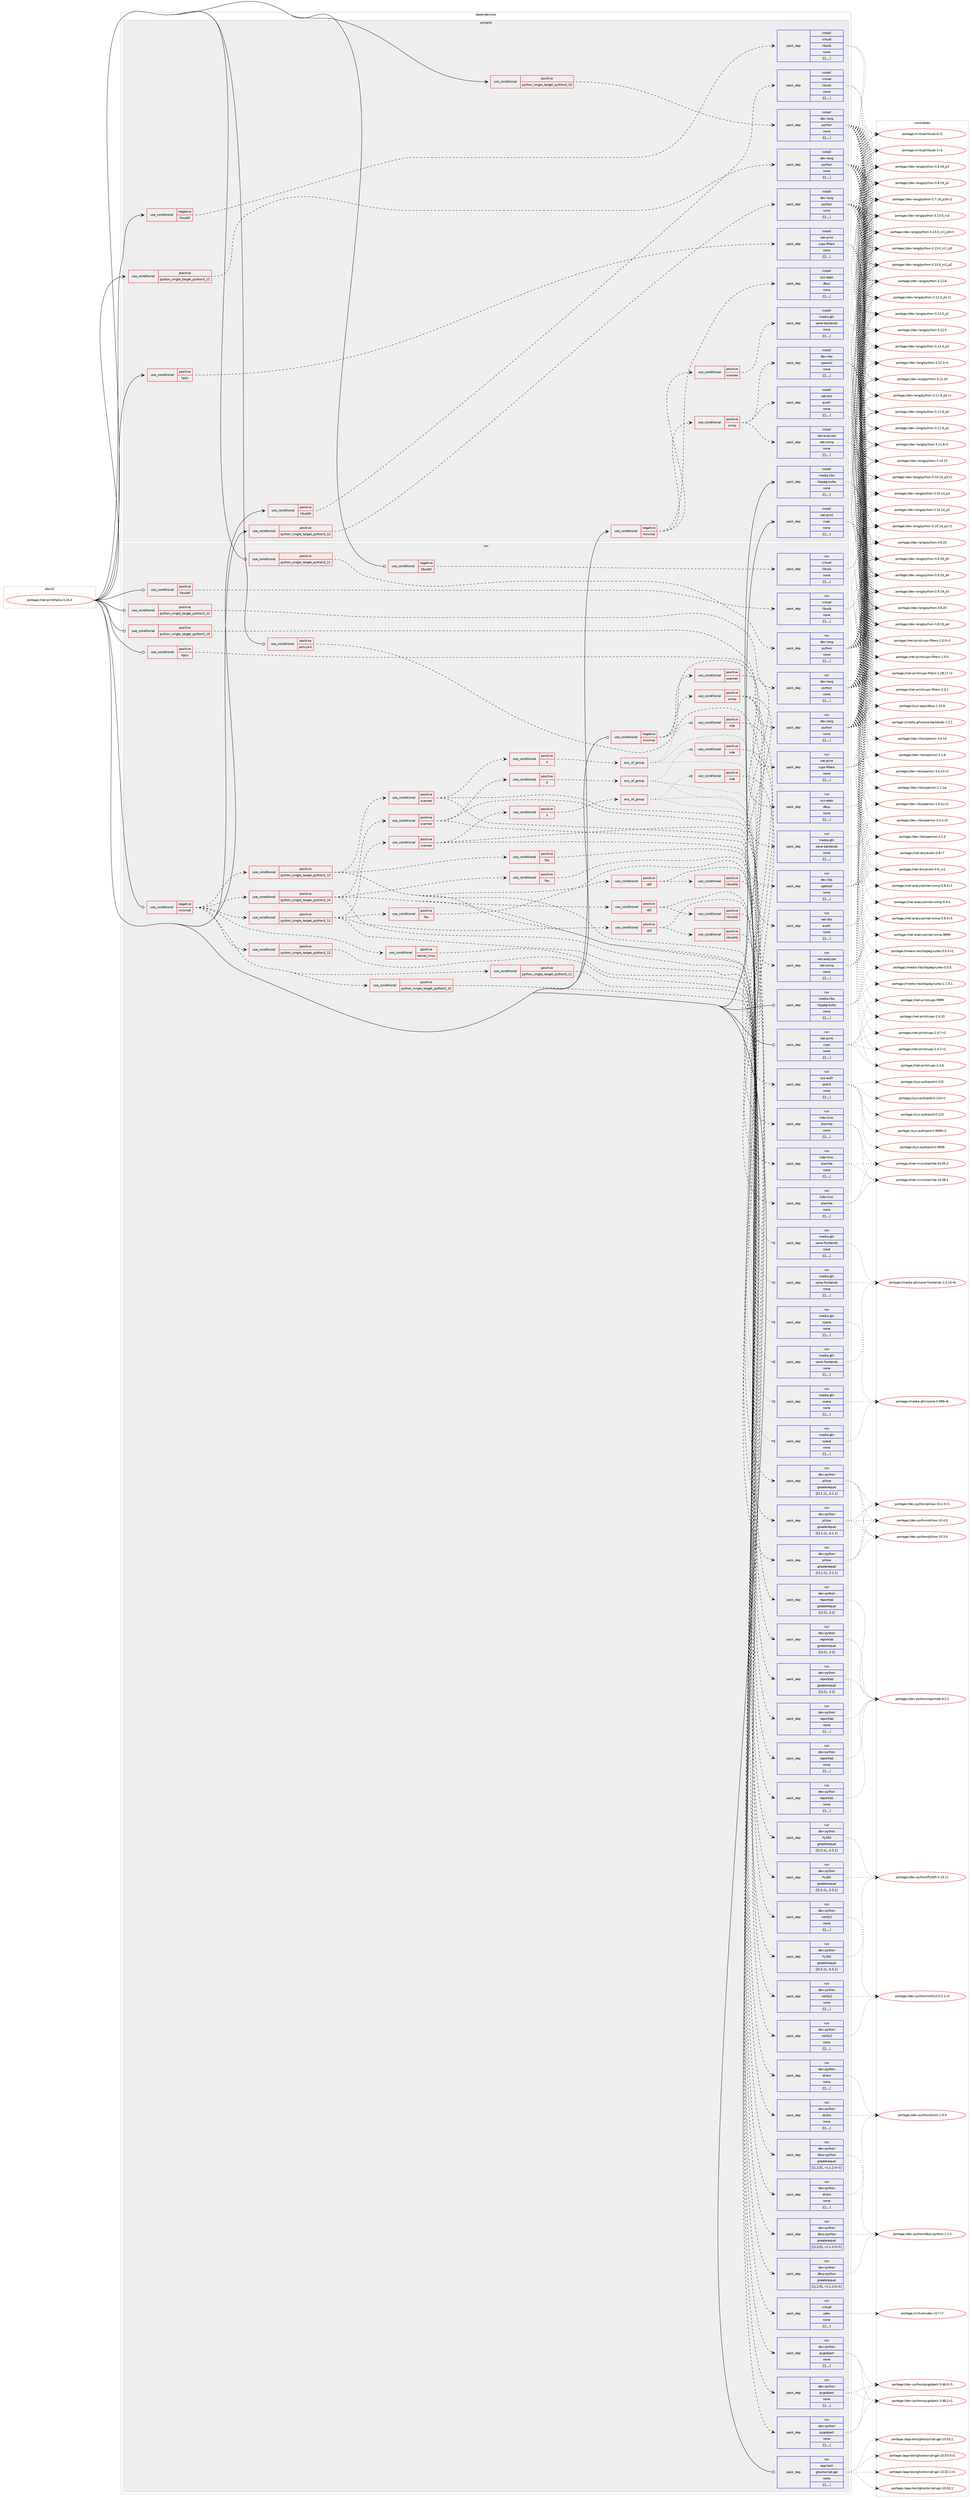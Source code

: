digraph prolog {

# *************
# Graph options
# *************

newrank=true;
concentrate=true;
compound=true;
graph [rankdir=LR,fontname=Helvetica,fontsize=10,ranksep=1.5];#, ranksep=2.5, nodesep=0.2];
edge  [arrowhead=vee];
node  [fontname=Helvetica,fontsize=10];

# **********
# The ebuild
# **********

subgraph cluster_leftcol {
color=gray;
label=<<i>ebuild</i>>;
id [label="portage://net-print/hplip-3.24.4", color=red, width=4, href="../net-print/hplip-3.24.4.svg"];
}

# ****************
# The dependencies
# ****************

subgraph cluster_midcol {
color=gray;
label=<<i>dependencies</i>>;
subgraph cluster_compile {
fillcolor="#eeeeee";
style=filled;
label=<<i>compile</i>>;
subgraph cond104985 {
dependency399573 [label=<<TABLE BORDER="0" CELLBORDER="1" CELLSPACING="0" CELLPADDING="4"><TR><TD ROWSPAN="3" CELLPADDING="10">use_conditional</TD></TR><TR><TD>negative</TD></TR><TR><TD>libusb0</TD></TR></TABLE>>, shape=none, color=red];
subgraph pack291673 {
dependency399574 [label=<<TABLE BORDER="0" CELLBORDER="1" CELLSPACING="0" CELLPADDING="4" WIDTH="220"><TR><TD ROWSPAN="6" CELLPADDING="30">pack_dep</TD></TR><TR><TD WIDTH="110">install</TD></TR><TR><TD>virtual</TD></TR><TR><TD>libusb</TD></TR><TR><TD>none</TD></TR><TR><TD>[[],,,,]</TD></TR></TABLE>>, shape=none, color=blue];
}
dependency399573:e -> dependency399574:w [weight=20,style="dashed",arrowhead="vee"];
}
id:e -> dependency399573:w [weight=20,style="solid",arrowhead="vee"];
subgraph cond104986 {
dependency399575 [label=<<TABLE BORDER="0" CELLBORDER="1" CELLSPACING="0" CELLPADDING="4"><TR><TD ROWSPAN="3" CELLPADDING="10">use_conditional</TD></TR><TR><TD>negative</TD></TR><TR><TD>minimal</TD></TR></TABLE>>, shape=none, color=red];
subgraph pack291674 {
dependency399576 [label=<<TABLE BORDER="0" CELLBORDER="1" CELLSPACING="0" CELLPADDING="4" WIDTH="220"><TR><TD ROWSPAN="6" CELLPADDING="30">pack_dep</TD></TR><TR><TD WIDTH="110">install</TD></TR><TR><TD>sys-apps</TD></TR><TR><TD>dbus</TD></TR><TR><TD>none</TD></TR><TR><TD>[[],,,,]</TD></TR></TABLE>>, shape=none, color=blue];
}
dependency399575:e -> dependency399576:w [weight=20,style="dashed",arrowhead="vee"];
subgraph cond104987 {
dependency399577 [label=<<TABLE BORDER="0" CELLBORDER="1" CELLSPACING="0" CELLPADDING="4"><TR><TD ROWSPAN="3" CELLPADDING="10">use_conditional</TD></TR><TR><TD>positive</TD></TR><TR><TD>scanner</TD></TR></TABLE>>, shape=none, color=red];
subgraph pack291675 {
dependency399578 [label=<<TABLE BORDER="0" CELLBORDER="1" CELLSPACING="0" CELLPADDING="4" WIDTH="220"><TR><TD ROWSPAN="6" CELLPADDING="30">pack_dep</TD></TR><TR><TD WIDTH="110">install</TD></TR><TR><TD>media-gfx</TD></TR><TR><TD>sane-backends</TD></TR><TR><TD>none</TD></TR><TR><TD>[[],,,,]</TD></TR></TABLE>>, shape=none, color=blue];
}
dependency399577:e -> dependency399578:w [weight=20,style="dashed",arrowhead="vee"];
}
dependency399575:e -> dependency399577:w [weight=20,style="dashed",arrowhead="vee"];
subgraph cond104988 {
dependency399579 [label=<<TABLE BORDER="0" CELLBORDER="1" CELLSPACING="0" CELLPADDING="4"><TR><TD ROWSPAN="3" CELLPADDING="10">use_conditional</TD></TR><TR><TD>positive</TD></TR><TR><TD>snmp</TD></TR></TABLE>>, shape=none, color=red];
subgraph pack291676 {
dependency399580 [label=<<TABLE BORDER="0" CELLBORDER="1" CELLSPACING="0" CELLPADDING="4" WIDTH="220"><TR><TD ROWSPAN="6" CELLPADDING="30">pack_dep</TD></TR><TR><TD WIDTH="110">install</TD></TR><TR><TD>dev-libs</TD></TR><TR><TD>openssl</TD></TR><TR><TD>none</TD></TR><TR><TD>[[],,,,]</TD></TR></TABLE>>, shape=none, color=blue];
}
dependency399579:e -> dependency399580:w [weight=20,style="dashed",arrowhead="vee"];
subgraph pack291677 {
dependency399581 [label=<<TABLE BORDER="0" CELLBORDER="1" CELLSPACING="0" CELLPADDING="4" WIDTH="220"><TR><TD ROWSPAN="6" CELLPADDING="30">pack_dep</TD></TR><TR><TD WIDTH="110">install</TD></TR><TR><TD>net-analyzer</TD></TR><TR><TD>net-snmp</TD></TR><TR><TD>none</TD></TR><TR><TD>[[],,,,]</TD></TR></TABLE>>, shape=none, color=blue];
}
dependency399579:e -> dependency399581:w [weight=20,style="dashed",arrowhead="vee"];
subgraph pack291678 {
dependency399582 [label=<<TABLE BORDER="0" CELLBORDER="1" CELLSPACING="0" CELLPADDING="4" WIDTH="220"><TR><TD ROWSPAN="6" CELLPADDING="30">pack_dep</TD></TR><TR><TD WIDTH="110">install</TD></TR><TR><TD>net-dns</TD></TR><TR><TD>avahi</TD></TR><TR><TD>none</TD></TR><TR><TD>[[],,,,]</TD></TR></TABLE>>, shape=none, color=blue];
}
dependency399579:e -> dependency399582:w [weight=20,style="dashed",arrowhead="vee"];
}
dependency399575:e -> dependency399579:w [weight=20,style="dashed",arrowhead="vee"];
}
id:e -> dependency399575:w [weight=20,style="solid",arrowhead="vee"];
subgraph cond104989 {
dependency399583 [label=<<TABLE BORDER="0" CELLBORDER="1" CELLSPACING="0" CELLPADDING="4"><TR><TD ROWSPAN="3" CELLPADDING="10">use_conditional</TD></TR><TR><TD>positive</TD></TR><TR><TD>hpijs</TD></TR></TABLE>>, shape=none, color=red];
subgraph pack291679 {
dependency399584 [label=<<TABLE BORDER="0" CELLBORDER="1" CELLSPACING="0" CELLPADDING="4" WIDTH="220"><TR><TD ROWSPAN="6" CELLPADDING="30">pack_dep</TD></TR><TR><TD WIDTH="110">install</TD></TR><TR><TD>net-print</TD></TR><TR><TD>cups-filters</TD></TR><TR><TD>none</TD></TR><TR><TD>[[],,,,]</TD></TR></TABLE>>, shape=none, color=blue];
}
dependency399583:e -> dependency399584:w [weight=20,style="dashed",arrowhead="vee"];
}
id:e -> dependency399583:w [weight=20,style="solid",arrowhead="vee"];
subgraph cond104990 {
dependency399585 [label=<<TABLE BORDER="0" CELLBORDER="1" CELLSPACING="0" CELLPADDING="4"><TR><TD ROWSPAN="3" CELLPADDING="10">use_conditional</TD></TR><TR><TD>positive</TD></TR><TR><TD>libusb0</TD></TR></TABLE>>, shape=none, color=red];
subgraph pack291680 {
dependency399586 [label=<<TABLE BORDER="0" CELLBORDER="1" CELLSPACING="0" CELLPADDING="4" WIDTH="220"><TR><TD ROWSPAN="6" CELLPADDING="30">pack_dep</TD></TR><TR><TD WIDTH="110">install</TD></TR><TR><TD>virtual</TD></TR><TR><TD>libusb</TD></TR><TR><TD>none</TD></TR><TR><TD>[[],,,,]</TD></TR></TABLE>>, shape=none, color=blue];
}
dependency399585:e -> dependency399586:w [weight=20,style="dashed",arrowhead="vee"];
}
id:e -> dependency399585:w [weight=20,style="solid",arrowhead="vee"];
subgraph cond104991 {
dependency399587 [label=<<TABLE BORDER="0" CELLBORDER="1" CELLSPACING="0" CELLPADDING="4"><TR><TD ROWSPAN="3" CELLPADDING="10">use_conditional</TD></TR><TR><TD>positive</TD></TR><TR><TD>python_single_target_python3_10</TD></TR></TABLE>>, shape=none, color=red];
subgraph pack291681 {
dependency399588 [label=<<TABLE BORDER="0" CELLBORDER="1" CELLSPACING="0" CELLPADDING="4" WIDTH="220"><TR><TD ROWSPAN="6" CELLPADDING="30">pack_dep</TD></TR><TR><TD WIDTH="110">install</TD></TR><TR><TD>dev-lang</TD></TR><TR><TD>python</TD></TR><TR><TD>none</TD></TR><TR><TD>[[],,,,]</TD></TR></TABLE>>, shape=none, color=blue];
}
dependency399587:e -> dependency399588:w [weight=20,style="dashed",arrowhead="vee"];
}
id:e -> dependency399587:w [weight=20,style="solid",arrowhead="vee"];
subgraph cond104992 {
dependency399589 [label=<<TABLE BORDER="0" CELLBORDER="1" CELLSPACING="0" CELLPADDING="4"><TR><TD ROWSPAN="3" CELLPADDING="10">use_conditional</TD></TR><TR><TD>positive</TD></TR><TR><TD>python_single_target_python3_11</TD></TR></TABLE>>, shape=none, color=red];
subgraph pack291682 {
dependency399590 [label=<<TABLE BORDER="0" CELLBORDER="1" CELLSPACING="0" CELLPADDING="4" WIDTH="220"><TR><TD ROWSPAN="6" CELLPADDING="30">pack_dep</TD></TR><TR><TD WIDTH="110">install</TD></TR><TR><TD>dev-lang</TD></TR><TR><TD>python</TD></TR><TR><TD>none</TD></TR><TR><TD>[[],,,,]</TD></TR></TABLE>>, shape=none, color=blue];
}
dependency399589:e -> dependency399590:w [weight=20,style="dashed",arrowhead="vee"];
}
id:e -> dependency399589:w [weight=20,style="solid",arrowhead="vee"];
subgraph cond104993 {
dependency399591 [label=<<TABLE BORDER="0" CELLBORDER="1" CELLSPACING="0" CELLPADDING="4"><TR><TD ROWSPAN="3" CELLPADDING="10">use_conditional</TD></TR><TR><TD>positive</TD></TR><TR><TD>python_single_target_python3_12</TD></TR></TABLE>>, shape=none, color=red];
subgraph pack291683 {
dependency399592 [label=<<TABLE BORDER="0" CELLBORDER="1" CELLSPACING="0" CELLPADDING="4" WIDTH="220"><TR><TD ROWSPAN="6" CELLPADDING="30">pack_dep</TD></TR><TR><TD WIDTH="110">install</TD></TR><TR><TD>dev-lang</TD></TR><TR><TD>python</TD></TR><TR><TD>none</TD></TR><TR><TD>[[],,,,]</TD></TR></TABLE>>, shape=none, color=blue];
}
dependency399591:e -> dependency399592:w [weight=20,style="dashed",arrowhead="vee"];
}
id:e -> dependency399591:w [weight=20,style="solid",arrowhead="vee"];
subgraph pack291684 {
dependency399593 [label=<<TABLE BORDER="0" CELLBORDER="1" CELLSPACING="0" CELLPADDING="4" WIDTH="220"><TR><TD ROWSPAN="6" CELLPADDING="30">pack_dep</TD></TR><TR><TD WIDTH="110">install</TD></TR><TR><TD>media-libs</TD></TR><TR><TD>libjpeg-turbo</TD></TR><TR><TD>none</TD></TR><TR><TD>[[],,,,]</TD></TR></TABLE>>, shape=none, color=blue];
}
id:e -> dependency399593:w [weight=20,style="solid",arrowhead="vee"];
subgraph pack291685 {
dependency399594 [label=<<TABLE BORDER="0" CELLBORDER="1" CELLSPACING="0" CELLPADDING="4" WIDTH="220"><TR><TD ROWSPAN="6" CELLPADDING="30">pack_dep</TD></TR><TR><TD WIDTH="110">install</TD></TR><TR><TD>net-print</TD></TR><TR><TD>cups</TD></TR><TR><TD>none</TD></TR><TR><TD>[[],,,,]</TD></TR></TABLE>>, shape=none, color=blue];
}
id:e -> dependency399594:w [weight=20,style="solid",arrowhead="vee"];
}
subgraph cluster_compileandrun {
fillcolor="#eeeeee";
style=filled;
label=<<i>compile and run</i>>;
}
subgraph cluster_run {
fillcolor="#eeeeee";
style=filled;
label=<<i>run</i>>;
subgraph cond104994 {
dependency399595 [label=<<TABLE BORDER="0" CELLBORDER="1" CELLSPACING="0" CELLPADDING="4"><TR><TD ROWSPAN="3" CELLPADDING="10">use_conditional</TD></TR><TR><TD>negative</TD></TR><TR><TD>libusb0</TD></TR></TABLE>>, shape=none, color=red];
subgraph pack291686 {
dependency399596 [label=<<TABLE BORDER="0" CELLBORDER="1" CELLSPACING="0" CELLPADDING="4" WIDTH="220"><TR><TD ROWSPAN="6" CELLPADDING="30">pack_dep</TD></TR><TR><TD WIDTH="110">run</TD></TR><TR><TD>virtual</TD></TR><TR><TD>libusb</TD></TR><TR><TD>none</TD></TR><TR><TD>[[],,,,]</TD></TR></TABLE>>, shape=none, color=blue];
}
dependency399595:e -> dependency399596:w [weight=20,style="dashed",arrowhead="vee"];
}
id:e -> dependency399595:w [weight=20,style="solid",arrowhead="odot"];
subgraph cond104995 {
dependency399597 [label=<<TABLE BORDER="0" CELLBORDER="1" CELLSPACING="0" CELLPADDING="4"><TR><TD ROWSPAN="3" CELLPADDING="10">use_conditional</TD></TR><TR><TD>negative</TD></TR><TR><TD>minimal</TD></TR></TABLE>>, shape=none, color=red];
subgraph cond104996 {
dependency399598 [label=<<TABLE BORDER="0" CELLBORDER="1" CELLSPACING="0" CELLPADDING="4"><TR><TD ROWSPAN="3" CELLPADDING="10">use_conditional</TD></TR><TR><TD>positive</TD></TR><TR><TD>python_single_target_python3_10</TD></TR></TABLE>>, shape=none, color=red];
subgraph pack291687 {
dependency399599 [label=<<TABLE BORDER="0" CELLBORDER="1" CELLSPACING="0" CELLPADDING="4" WIDTH="220"><TR><TD ROWSPAN="6" CELLPADDING="30">pack_dep</TD></TR><TR><TD WIDTH="110">run</TD></TR><TR><TD>dev-python</TD></TR><TR><TD>pygobject</TD></TR><TR><TD>none</TD></TR><TR><TD>[[],,,,]</TD></TR></TABLE>>, shape=none, color=blue];
}
dependency399598:e -> dependency399599:w [weight=20,style="dashed",arrowhead="vee"];
}
dependency399597:e -> dependency399598:w [weight=20,style="dashed",arrowhead="vee"];
subgraph cond104997 {
dependency399600 [label=<<TABLE BORDER="0" CELLBORDER="1" CELLSPACING="0" CELLPADDING="4"><TR><TD ROWSPAN="3" CELLPADDING="10">use_conditional</TD></TR><TR><TD>positive</TD></TR><TR><TD>python_single_target_python3_11</TD></TR></TABLE>>, shape=none, color=red];
subgraph pack291688 {
dependency399601 [label=<<TABLE BORDER="0" CELLBORDER="1" CELLSPACING="0" CELLPADDING="4" WIDTH="220"><TR><TD ROWSPAN="6" CELLPADDING="30">pack_dep</TD></TR><TR><TD WIDTH="110">run</TD></TR><TR><TD>dev-python</TD></TR><TR><TD>pygobject</TD></TR><TR><TD>none</TD></TR><TR><TD>[[],,,,]</TD></TR></TABLE>>, shape=none, color=blue];
}
dependency399600:e -> dependency399601:w [weight=20,style="dashed",arrowhead="vee"];
}
dependency399597:e -> dependency399600:w [weight=20,style="dashed",arrowhead="vee"];
subgraph cond104998 {
dependency399602 [label=<<TABLE BORDER="0" CELLBORDER="1" CELLSPACING="0" CELLPADDING="4"><TR><TD ROWSPAN="3" CELLPADDING="10">use_conditional</TD></TR><TR><TD>positive</TD></TR><TR><TD>python_single_target_python3_12</TD></TR></TABLE>>, shape=none, color=red];
subgraph pack291689 {
dependency399603 [label=<<TABLE BORDER="0" CELLBORDER="1" CELLSPACING="0" CELLPADDING="4" WIDTH="220"><TR><TD ROWSPAN="6" CELLPADDING="30">pack_dep</TD></TR><TR><TD WIDTH="110">run</TD></TR><TR><TD>dev-python</TD></TR><TR><TD>pygobject</TD></TR><TR><TD>none</TD></TR><TR><TD>[[],,,,]</TD></TR></TABLE>>, shape=none, color=blue];
}
dependency399602:e -> dependency399603:w [weight=20,style="dashed",arrowhead="vee"];
}
dependency399597:e -> dependency399602:w [weight=20,style="dashed",arrowhead="vee"];
subgraph cond104999 {
dependency399604 [label=<<TABLE BORDER="0" CELLBORDER="1" CELLSPACING="0" CELLPADDING="4"><TR><TD ROWSPAN="3" CELLPADDING="10">use_conditional</TD></TR><TR><TD>positive</TD></TR><TR><TD>kernel_linux</TD></TR></TABLE>>, shape=none, color=red];
subgraph pack291690 {
dependency399605 [label=<<TABLE BORDER="0" CELLBORDER="1" CELLSPACING="0" CELLPADDING="4" WIDTH="220"><TR><TD ROWSPAN="6" CELLPADDING="30">pack_dep</TD></TR><TR><TD WIDTH="110">run</TD></TR><TR><TD>virtual</TD></TR><TR><TD>udev</TD></TR><TR><TD>none</TD></TR><TR><TD>[[],,,,]</TD></TR></TABLE>>, shape=none, color=blue];
}
dependency399604:e -> dependency399605:w [weight=20,style="dashed",arrowhead="vee"];
}
dependency399597:e -> dependency399604:w [weight=20,style="dashed",arrowhead="vee"];
subgraph cond105000 {
dependency399606 [label=<<TABLE BORDER="0" CELLBORDER="1" CELLSPACING="0" CELLPADDING="4"><TR><TD ROWSPAN="3" CELLPADDING="10">use_conditional</TD></TR><TR><TD>positive</TD></TR><TR><TD>python_single_target_python3_10</TD></TR></TABLE>>, shape=none, color=red];
subgraph pack291691 {
dependency399607 [label=<<TABLE BORDER="0" CELLBORDER="1" CELLSPACING="0" CELLPADDING="4" WIDTH="220"><TR><TD ROWSPAN="6" CELLPADDING="30">pack_dep</TD></TR><TR><TD WIDTH="110">run</TD></TR><TR><TD>dev-python</TD></TR><TR><TD>dbus-python</TD></TR><TR><TD>greaterequal</TD></TR><TR><TD>[[1,2,0],,-r1,1.2.0-r1]</TD></TR></TABLE>>, shape=none, color=blue];
}
dependency399606:e -> dependency399607:w [weight=20,style="dashed",arrowhead="vee"];
subgraph pack291692 {
dependency399608 [label=<<TABLE BORDER="0" CELLBORDER="1" CELLSPACING="0" CELLPADDING="4" WIDTH="220"><TR><TD ROWSPAN="6" CELLPADDING="30">pack_dep</TD></TR><TR><TD WIDTH="110">run</TD></TR><TR><TD>dev-python</TD></TR><TR><TD>distro</TD></TR><TR><TD>none</TD></TR><TR><TD>[[],,,,]</TD></TR></TABLE>>, shape=none, color=blue];
}
dependency399606:e -> dependency399608:w [weight=20,style="dashed",arrowhead="vee"];
subgraph cond105001 {
dependency399609 [label=<<TABLE BORDER="0" CELLBORDER="1" CELLSPACING="0" CELLPADDING="4"><TR><TD ROWSPAN="3" CELLPADDING="10">use_conditional</TD></TR><TR><TD>positive</TD></TR><TR><TD>fax</TD></TR></TABLE>>, shape=none, color=red];
subgraph pack291693 {
dependency399610 [label=<<TABLE BORDER="0" CELLBORDER="1" CELLSPACING="0" CELLPADDING="4" WIDTH="220"><TR><TD ROWSPAN="6" CELLPADDING="30">pack_dep</TD></TR><TR><TD WIDTH="110">run</TD></TR><TR><TD>dev-python</TD></TR><TR><TD>reportlab</TD></TR><TR><TD>none</TD></TR><TR><TD>[[],,,,]</TD></TR></TABLE>>, shape=none, color=blue];
}
dependency399609:e -> dependency399610:w [weight=20,style="dashed",arrowhead="vee"];
}
dependency399606:e -> dependency399609:w [weight=20,style="dashed",arrowhead="vee"];
subgraph cond105002 {
dependency399611 [label=<<TABLE BORDER="0" CELLBORDER="1" CELLSPACING="0" CELLPADDING="4"><TR><TD ROWSPAN="3" CELLPADDING="10">use_conditional</TD></TR><TR><TD>positive</TD></TR><TR><TD>qt5</TD></TR></TABLE>>, shape=none, color=red];
subgraph pack291694 {
dependency399612 [label=<<TABLE BORDER="0" CELLBORDER="1" CELLSPACING="0" CELLPADDING="4" WIDTH="220"><TR><TD ROWSPAN="6" CELLPADDING="30">pack_dep</TD></TR><TR><TD WIDTH="110">run</TD></TR><TR><TD>dev-python</TD></TR><TR><TD>PyQt5</TD></TR><TR><TD>greaterequal</TD></TR><TR><TD>[[5,5,1],,,5.5.1]</TD></TR></TABLE>>, shape=none, color=blue];
}
dependency399611:e -> dependency399612:w [weight=20,style="dashed",arrowhead="vee"];
subgraph cond105003 {
dependency399613 [label=<<TABLE BORDER="0" CELLBORDER="1" CELLSPACING="0" CELLPADDING="4"><TR><TD ROWSPAN="3" CELLPADDING="10">use_conditional</TD></TR><TR><TD>positive</TD></TR><TR><TD>libnotify</TD></TR></TABLE>>, shape=none, color=red];
subgraph pack291695 {
dependency399614 [label=<<TABLE BORDER="0" CELLBORDER="1" CELLSPACING="0" CELLPADDING="4" WIDTH="220"><TR><TD ROWSPAN="6" CELLPADDING="30">pack_dep</TD></TR><TR><TD WIDTH="110">run</TD></TR><TR><TD>dev-python</TD></TR><TR><TD>notify2</TD></TR><TR><TD>none</TD></TR><TR><TD>[[],,,,]</TD></TR></TABLE>>, shape=none, color=blue];
}
dependency399613:e -> dependency399614:w [weight=20,style="dashed",arrowhead="vee"];
}
dependency399611:e -> dependency399613:w [weight=20,style="dashed",arrowhead="vee"];
}
dependency399606:e -> dependency399611:w [weight=20,style="dashed",arrowhead="vee"];
subgraph cond105004 {
dependency399615 [label=<<TABLE BORDER="0" CELLBORDER="1" CELLSPACING="0" CELLPADDING="4"><TR><TD ROWSPAN="3" CELLPADDING="10">use_conditional</TD></TR><TR><TD>positive</TD></TR><TR><TD>scanner</TD></TR></TABLE>>, shape=none, color=red];
subgraph pack291696 {
dependency399616 [label=<<TABLE BORDER="0" CELLBORDER="1" CELLSPACING="0" CELLPADDING="4" WIDTH="220"><TR><TD ROWSPAN="6" CELLPADDING="30">pack_dep</TD></TR><TR><TD WIDTH="110">run</TD></TR><TR><TD>dev-python</TD></TR><TR><TD>reportlab</TD></TR><TR><TD>greaterequal</TD></TR><TR><TD>[[3,2],,,3.2]</TD></TR></TABLE>>, shape=none, color=blue];
}
dependency399615:e -> dependency399616:w [weight=20,style="dashed",arrowhead="vee"];
subgraph pack291697 {
dependency399617 [label=<<TABLE BORDER="0" CELLBORDER="1" CELLSPACING="0" CELLPADDING="4" WIDTH="220"><TR><TD ROWSPAN="6" CELLPADDING="30">pack_dep</TD></TR><TR><TD WIDTH="110">run</TD></TR><TR><TD>dev-python</TD></TR><TR><TD>pillow</TD></TR><TR><TD>greaterequal</TD></TR><TR><TD>[[3,1,1],,,3.1.1]</TD></TR></TABLE>>, shape=none, color=blue];
}
dependency399615:e -> dependency399617:w [weight=20,style="dashed",arrowhead="vee"];
subgraph cond105005 {
dependency399618 [label=<<TABLE BORDER="0" CELLBORDER="1" CELLSPACING="0" CELLPADDING="4"><TR><TD ROWSPAN="3" CELLPADDING="10">use_conditional</TD></TR><TR><TD>positive</TD></TR><TR><TD>X</TD></TR></TABLE>>, shape=none, color=red];
subgraph any2726 {
dependency399619 [label=<<TABLE BORDER="0" CELLBORDER="1" CELLSPACING="0" CELLPADDING="4"><TR><TD CELLPADDING="10">any_of_group</TD></TR></TABLE>>, shape=none, color=red];subgraph cond105006 {
dependency399620 [label=<<TABLE BORDER="0" CELLBORDER="1" CELLSPACING="0" CELLPADDING="4"><TR><TD ROWSPAN="3" CELLPADDING="10">use_conditional</TD></TR><TR><TD>positive</TD></TR><TR><TD>kde</TD></TR></TABLE>>, shape=none, color=red];
subgraph pack291698 {
dependency399621 [label=<<TABLE BORDER="0" CELLBORDER="1" CELLSPACING="0" CELLPADDING="4" WIDTH="220"><TR><TD ROWSPAN="6" CELLPADDING="30">pack_dep</TD></TR><TR><TD WIDTH="110">run</TD></TR><TR><TD>kde-misc</TD></TR><TR><TD>skanlite</TD></TR><TR><TD>none</TD></TR><TR><TD>[[],,,,]</TD></TR></TABLE>>, shape=none, color=blue];
}
dependency399620:e -> dependency399621:w [weight=20,style="dashed",arrowhead="vee"];
}
dependency399619:e -> dependency399620:w [weight=20,style="dotted",arrowhead="oinv"];
subgraph pack291699 {
dependency399622 [label=<<TABLE BORDER="0" CELLBORDER="1" CELLSPACING="0" CELLPADDING="4" WIDTH="220"><TR><TD ROWSPAN="6" CELLPADDING="30">pack_dep</TD></TR><TR><TD WIDTH="110">run</TD></TR><TR><TD>media-gfx</TD></TR><TR><TD>xsane</TD></TR><TR><TD>none</TD></TR><TR><TD>[[],,,,]</TD></TR></TABLE>>, shape=none, color=blue];
}
dependency399619:e -> dependency399622:w [weight=20,style="dotted",arrowhead="oinv"];
subgraph pack291700 {
dependency399623 [label=<<TABLE BORDER="0" CELLBORDER="1" CELLSPACING="0" CELLPADDING="4" WIDTH="220"><TR><TD ROWSPAN="6" CELLPADDING="30">pack_dep</TD></TR><TR><TD WIDTH="110">run</TD></TR><TR><TD>media-gfx</TD></TR><TR><TD>sane-frontends</TD></TR><TR><TD>none</TD></TR><TR><TD>[[],,,,]</TD></TR></TABLE>>, shape=none, color=blue];
}
dependency399619:e -> dependency399623:w [weight=20,style="dotted",arrowhead="oinv"];
}
dependency399618:e -> dependency399619:w [weight=20,style="dashed",arrowhead="vee"];
}
dependency399615:e -> dependency399618:w [weight=20,style="dashed",arrowhead="vee"];
}
dependency399606:e -> dependency399615:w [weight=20,style="dashed",arrowhead="vee"];
}
dependency399597:e -> dependency399606:w [weight=20,style="dashed",arrowhead="vee"];
subgraph cond105007 {
dependency399624 [label=<<TABLE BORDER="0" CELLBORDER="1" CELLSPACING="0" CELLPADDING="4"><TR><TD ROWSPAN="3" CELLPADDING="10">use_conditional</TD></TR><TR><TD>positive</TD></TR><TR><TD>python_single_target_python3_11</TD></TR></TABLE>>, shape=none, color=red];
subgraph pack291701 {
dependency399625 [label=<<TABLE BORDER="0" CELLBORDER="1" CELLSPACING="0" CELLPADDING="4" WIDTH="220"><TR><TD ROWSPAN="6" CELLPADDING="30">pack_dep</TD></TR><TR><TD WIDTH="110">run</TD></TR><TR><TD>dev-python</TD></TR><TR><TD>dbus-python</TD></TR><TR><TD>greaterequal</TD></TR><TR><TD>[[1,2,0],,-r1,1.2.0-r1]</TD></TR></TABLE>>, shape=none, color=blue];
}
dependency399624:e -> dependency399625:w [weight=20,style="dashed",arrowhead="vee"];
subgraph pack291702 {
dependency399626 [label=<<TABLE BORDER="0" CELLBORDER="1" CELLSPACING="0" CELLPADDING="4" WIDTH="220"><TR><TD ROWSPAN="6" CELLPADDING="30">pack_dep</TD></TR><TR><TD WIDTH="110">run</TD></TR><TR><TD>dev-python</TD></TR><TR><TD>distro</TD></TR><TR><TD>none</TD></TR><TR><TD>[[],,,,]</TD></TR></TABLE>>, shape=none, color=blue];
}
dependency399624:e -> dependency399626:w [weight=20,style="dashed",arrowhead="vee"];
subgraph cond105008 {
dependency399627 [label=<<TABLE BORDER="0" CELLBORDER="1" CELLSPACING="0" CELLPADDING="4"><TR><TD ROWSPAN="3" CELLPADDING="10">use_conditional</TD></TR><TR><TD>positive</TD></TR><TR><TD>fax</TD></TR></TABLE>>, shape=none, color=red];
subgraph pack291703 {
dependency399628 [label=<<TABLE BORDER="0" CELLBORDER="1" CELLSPACING="0" CELLPADDING="4" WIDTH="220"><TR><TD ROWSPAN="6" CELLPADDING="30">pack_dep</TD></TR><TR><TD WIDTH="110">run</TD></TR><TR><TD>dev-python</TD></TR><TR><TD>reportlab</TD></TR><TR><TD>none</TD></TR><TR><TD>[[],,,,]</TD></TR></TABLE>>, shape=none, color=blue];
}
dependency399627:e -> dependency399628:w [weight=20,style="dashed",arrowhead="vee"];
}
dependency399624:e -> dependency399627:w [weight=20,style="dashed",arrowhead="vee"];
subgraph cond105009 {
dependency399629 [label=<<TABLE BORDER="0" CELLBORDER="1" CELLSPACING="0" CELLPADDING="4"><TR><TD ROWSPAN="3" CELLPADDING="10">use_conditional</TD></TR><TR><TD>positive</TD></TR><TR><TD>qt5</TD></TR></TABLE>>, shape=none, color=red];
subgraph pack291704 {
dependency399630 [label=<<TABLE BORDER="0" CELLBORDER="1" CELLSPACING="0" CELLPADDING="4" WIDTH="220"><TR><TD ROWSPAN="6" CELLPADDING="30">pack_dep</TD></TR><TR><TD WIDTH="110">run</TD></TR><TR><TD>dev-python</TD></TR><TR><TD>PyQt5</TD></TR><TR><TD>greaterequal</TD></TR><TR><TD>[[5,5,1],,,5.5.1]</TD></TR></TABLE>>, shape=none, color=blue];
}
dependency399629:e -> dependency399630:w [weight=20,style="dashed",arrowhead="vee"];
subgraph cond105010 {
dependency399631 [label=<<TABLE BORDER="0" CELLBORDER="1" CELLSPACING="0" CELLPADDING="4"><TR><TD ROWSPAN="3" CELLPADDING="10">use_conditional</TD></TR><TR><TD>positive</TD></TR><TR><TD>libnotify</TD></TR></TABLE>>, shape=none, color=red];
subgraph pack291705 {
dependency399632 [label=<<TABLE BORDER="0" CELLBORDER="1" CELLSPACING="0" CELLPADDING="4" WIDTH="220"><TR><TD ROWSPAN="6" CELLPADDING="30">pack_dep</TD></TR><TR><TD WIDTH="110">run</TD></TR><TR><TD>dev-python</TD></TR><TR><TD>notify2</TD></TR><TR><TD>none</TD></TR><TR><TD>[[],,,,]</TD></TR></TABLE>>, shape=none, color=blue];
}
dependency399631:e -> dependency399632:w [weight=20,style="dashed",arrowhead="vee"];
}
dependency399629:e -> dependency399631:w [weight=20,style="dashed",arrowhead="vee"];
}
dependency399624:e -> dependency399629:w [weight=20,style="dashed",arrowhead="vee"];
subgraph cond105011 {
dependency399633 [label=<<TABLE BORDER="0" CELLBORDER="1" CELLSPACING="0" CELLPADDING="4"><TR><TD ROWSPAN="3" CELLPADDING="10">use_conditional</TD></TR><TR><TD>positive</TD></TR><TR><TD>scanner</TD></TR></TABLE>>, shape=none, color=red];
subgraph pack291706 {
dependency399634 [label=<<TABLE BORDER="0" CELLBORDER="1" CELLSPACING="0" CELLPADDING="4" WIDTH="220"><TR><TD ROWSPAN="6" CELLPADDING="30">pack_dep</TD></TR><TR><TD WIDTH="110">run</TD></TR><TR><TD>dev-python</TD></TR><TR><TD>reportlab</TD></TR><TR><TD>greaterequal</TD></TR><TR><TD>[[3,2],,,3.2]</TD></TR></TABLE>>, shape=none, color=blue];
}
dependency399633:e -> dependency399634:w [weight=20,style="dashed",arrowhead="vee"];
subgraph pack291707 {
dependency399635 [label=<<TABLE BORDER="0" CELLBORDER="1" CELLSPACING="0" CELLPADDING="4" WIDTH="220"><TR><TD ROWSPAN="6" CELLPADDING="30">pack_dep</TD></TR><TR><TD WIDTH="110">run</TD></TR><TR><TD>dev-python</TD></TR><TR><TD>pillow</TD></TR><TR><TD>greaterequal</TD></TR><TR><TD>[[3,1,1],,,3.1.1]</TD></TR></TABLE>>, shape=none, color=blue];
}
dependency399633:e -> dependency399635:w [weight=20,style="dashed",arrowhead="vee"];
subgraph cond105012 {
dependency399636 [label=<<TABLE BORDER="0" CELLBORDER="1" CELLSPACING="0" CELLPADDING="4"><TR><TD ROWSPAN="3" CELLPADDING="10">use_conditional</TD></TR><TR><TD>positive</TD></TR><TR><TD>X</TD></TR></TABLE>>, shape=none, color=red];
subgraph any2727 {
dependency399637 [label=<<TABLE BORDER="0" CELLBORDER="1" CELLSPACING="0" CELLPADDING="4"><TR><TD CELLPADDING="10">any_of_group</TD></TR></TABLE>>, shape=none, color=red];subgraph cond105013 {
dependency399638 [label=<<TABLE BORDER="0" CELLBORDER="1" CELLSPACING="0" CELLPADDING="4"><TR><TD ROWSPAN="3" CELLPADDING="10">use_conditional</TD></TR><TR><TD>positive</TD></TR><TR><TD>kde</TD></TR></TABLE>>, shape=none, color=red];
subgraph pack291708 {
dependency399639 [label=<<TABLE BORDER="0" CELLBORDER="1" CELLSPACING="0" CELLPADDING="4" WIDTH="220"><TR><TD ROWSPAN="6" CELLPADDING="30">pack_dep</TD></TR><TR><TD WIDTH="110">run</TD></TR><TR><TD>kde-misc</TD></TR><TR><TD>skanlite</TD></TR><TR><TD>none</TD></TR><TR><TD>[[],,,,]</TD></TR></TABLE>>, shape=none, color=blue];
}
dependency399638:e -> dependency399639:w [weight=20,style="dashed",arrowhead="vee"];
}
dependency399637:e -> dependency399638:w [weight=20,style="dotted",arrowhead="oinv"];
subgraph pack291709 {
dependency399640 [label=<<TABLE BORDER="0" CELLBORDER="1" CELLSPACING="0" CELLPADDING="4" WIDTH="220"><TR><TD ROWSPAN="6" CELLPADDING="30">pack_dep</TD></TR><TR><TD WIDTH="110">run</TD></TR><TR><TD>media-gfx</TD></TR><TR><TD>xsane</TD></TR><TR><TD>none</TD></TR><TR><TD>[[],,,,]</TD></TR></TABLE>>, shape=none, color=blue];
}
dependency399637:e -> dependency399640:w [weight=20,style="dotted",arrowhead="oinv"];
subgraph pack291710 {
dependency399641 [label=<<TABLE BORDER="0" CELLBORDER="1" CELLSPACING="0" CELLPADDING="4" WIDTH="220"><TR><TD ROWSPAN="6" CELLPADDING="30">pack_dep</TD></TR><TR><TD WIDTH="110">run</TD></TR><TR><TD>media-gfx</TD></TR><TR><TD>sane-frontends</TD></TR><TR><TD>none</TD></TR><TR><TD>[[],,,,]</TD></TR></TABLE>>, shape=none, color=blue];
}
dependency399637:e -> dependency399641:w [weight=20,style="dotted",arrowhead="oinv"];
}
dependency399636:e -> dependency399637:w [weight=20,style="dashed",arrowhead="vee"];
}
dependency399633:e -> dependency399636:w [weight=20,style="dashed",arrowhead="vee"];
}
dependency399624:e -> dependency399633:w [weight=20,style="dashed",arrowhead="vee"];
}
dependency399597:e -> dependency399624:w [weight=20,style="dashed",arrowhead="vee"];
subgraph cond105014 {
dependency399642 [label=<<TABLE BORDER="0" CELLBORDER="1" CELLSPACING="0" CELLPADDING="4"><TR><TD ROWSPAN="3" CELLPADDING="10">use_conditional</TD></TR><TR><TD>positive</TD></TR><TR><TD>python_single_target_python3_12</TD></TR></TABLE>>, shape=none, color=red];
subgraph pack291711 {
dependency399643 [label=<<TABLE BORDER="0" CELLBORDER="1" CELLSPACING="0" CELLPADDING="4" WIDTH="220"><TR><TD ROWSPAN="6" CELLPADDING="30">pack_dep</TD></TR><TR><TD WIDTH="110">run</TD></TR><TR><TD>dev-python</TD></TR><TR><TD>dbus-python</TD></TR><TR><TD>greaterequal</TD></TR><TR><TD>[[1,2,0],,-r1,1.2.0-r1]</TD></TR></TABLE>>, shape=none, color=blue];
}
dependency399642:e -> dependency399643:w [weight=20,style="dashed",arrowhead="vee"];
subgraph pack291712 {
dependency399644 [label=<<TABLE BORDER="0" CELLBORDER="1" CELLSPACING="0" CELLPADDING="4" WIDTH="220"><TR><TD ROWSPAN="6" CELLPADDING="30">pack_dep</TD></TR><TR><TD WIDTH="110">run</TD></TR><TR><TD>dev-python</TD></TR><TR><TD>distro</TD></TR><TR><TD>none</TD></TR><TR><TD>[[],,,,]</TD></TR></TABLE>>, shape=none, color=blue];
}
dependency399642:e -> dependency399644:w [weight=20,style="dashed",arrowhead="vee"];
subgraph cond105015 {
dependency399645 [label=<<TABLE BORDER="0" CELLBORDER="1" CELLSPACING="0" CELLPADDING="4"><TR><TD ROWSPAN="3" CELLPADDING="10">use_conditional</TD></TR><TR><TD>positive</TD></TR><TR><TD>fax</TD></TR></TABLE>>, shape=none, color=red];
subgraph pack291713 {
dependency399646 [label=<<TABLE BORDER="0" CELLBORDER="1" CELLSPACING="0" CELLPADDING="4" WIDTH="220"><TR><TD ROWSPAN="6" CELLPADDING="30">pack_dep</TD></TR><TR><TD WIDTH="110">run</TD></TR><TR><TD>dev-python</TD></TR><TR><TD>reportlab</TD></TR><TR><TD>none</TD></TR><TR><TD>[[],,,,]</TD></TR></TABLE>>, shape=none, color=blue];
}
dependency399645:e -> dependency399646:w [weight=20,style="dashed",arrowhead="vee"];
}
dependency399642:e -> dependency399645:w [weight=20,style="dashed",arrowhead="vee"];
subgraph cond105016 {
dependency399647 [label=<<TABLE BORDER="0" CELLBORDER="1" CELLSPACING="0" CELLPADDING="4"><TR><TD ROWSPAN="3" CELLPADDING="10">use_conditional</TD></TR><TR><TD>positive</TD></TR><TR><TD>qt5</TD></TR></TABLE>>, shape=none, color=red];
subgraph pack291714 {
dependency399648 [label=<<TABLE BORDER="0" CELLBORDER="1" CELLSPACING="0" CELLPADDING="4" WIDTH="220"><TR><TD ROWSPAN="6" CELLPADDING="30">pack_dep</TD></TR><TR><TD WIDTH="110">run</TD></TR><TR><TD>dev-python</TD></TR><TR><TD>PyQt5</TD></TR><TR><TD>greaterequal</TD></TR><TR><TD>[[5,5,1],,,5.5.1]</TD></TR></TABLE>>, shape=none, color=blue];
}
dependency399647:e -> dependency399648:w [weight=20,style="dashed",arrowhead="vee"];
subgraph cond105017 {
dependency399649 [label=<<TABLE BORDER="0" CELLBORDER="1" CELLSPACING="0" CELLPADDING="4"><TR><TD ROWSPAN="3" CELLPADDING="10">use_conditional</TD></TR><TR><TD>positive</TD></TR><TR><TD>libnotify</TD></TR></TABLE>>, shape=none, color=red];
subgraph pack291715 {
dependency399650 [label=<<TABLE BORDER="0" CELLBORDER="1" CELLSPACING="0" CELLPADDING="4" WIDTH="220"><TR><TD ROWSPAN="6" CELLPADDING="30">pack_dep</TD></TR><TR><TD WIDTH="110">run</TD></TR><TR><TD>dev-python</TD></TR><TR><TD>notify2</TD></TR><TR><TD>none</TD></TR><TR><TD>[[],,,,]</TD></TR></TABLE>>, shape=none, color=blue];
}
dependency399649:e -> dependency399650:w [weight=20,style="dashed",arrowhead="vee"];
}
dependency399647:e -> dependency399649:w [weight=20,style="dashed",arrowhead="vee"];
}
dependency399642:e -> dependency399647:w [weight=20,style="dashed",arrowhead="vee"];
subgraph cond105018 {
dependency399651 [label=<<TABLE BORDER="0" CELLBORDER="1" CELLSPACING="0" CELLPADDING="4"><TR><TD ROWSPAN="3" CELLPADDING="10">use_conditional</TD></TR><TR><TD>positive</TD></TR><TR><TD>scanner</TD></TR></TABLE>>, shape=none, color=red];
subgraph pack291716 {
dependency399652 [label=<<TABLE BORDER="0" CELLBORDER="1" CELLSPACING="0" CELLPADDING="4" WIDTH="220"><TR><TD ROWSPAN="6" CELLPADDING="30">pack_dep</TD></TR><TR><TD WIDTH="110">run</TD></TR><TR><TD>dev-python</TD></TR><TR><TD>reportlab</TD></TR><TR><TD>greaterequal</TD></TR><TR><TD>[[3,2],,,3.2]</TD></TR></TABLE>>, shape=none, color=blue];
}
dependency399651:e -> dependency399652:w [weight=20,style="dashed",arrowhead="vee"];
subgraph pack291717 {
dependency399653 [label=<<TABLE BORDER="0" CELLBORDER="1" CELLSPACING="0" CELLPADDING="4" WIDTH="220"><TR><TD ROWSPAN="6" CELLPADDING="30">pack_dep</TD></TR><TR><TD WIDTH="110">run</TD></TR><TR><TD>dev-python</TD></TR><TR><TD>pillow</TD></TR><TR><TD>greaterequal</TD></TR><TR><TD>[[3,1,1],,,3.1.1]</TD></TR></TABLE>>, shape=none, color=blue];
}
dependency399651:e -> dependency399653:w [weight=20,style="dashed",arrowhead="vee"];
subgraph cond105019 {
dependency399654 [label=<<TABLE BORDER="0" CELLBORDER="1" CELLSPACING="0" CELLPADDING="4"><TR><TD ROWSPAN="3" CELLPADDING="10">use_conditional</TD></TR><TR><TD>positive</TD></TR><TR><TD>X</TD></TR></TABLE>>, shape=none, color=red];
subgraph any2728 {
dependency399655 [label=<<TABLE BORDER="0" CELLBORDER="1" CELLSPACING="0" CELLPADDING="4"><TR><TD CELLPADDING="10">any_of_group</TD></TR></TABLE>>, shape=none, color=red];subgraph cond105020 {
dependency399656 [label=<<TABLE BORDER="0" CELLBORDER="1" CELLSPACING="0" CELLPADDING="4"><TR><TD ROWSPAN="3" CELLPADDING="10">use_conditional</TD></TR><TR><TD>positive</TD></TR><TR><TD>kde</TD></TR></TABLE>>, shape=none, color=red];
subgraph pack291718 {
dependency399657 [label=<<TABLE BORDER="0" CELLBORDER="1" CELLSPACING="0" CELLPADDING="4" WIDTH="220"><TR><TD ROWSPAN="6" CELLPADDING="30">pack_dep</TD></TR><TR><TD WIDTH="110">run</TD></TR><TR><TD>kde-misc</TD></TR><TR><TD>skanlite</TD></TR><TR><TD>none</TD></TR><TR><TD>[[],,,,]</TD></TR></TABLE>>, shape=none, color=blue];
}
dependency399656:e -> dependency399657:w [weight=20,style="dashed",arrowhead="vee"];
}
dependency399655:e -> dependency399656:w [weight=20,style="dotted",arrowhead="oinv"];
subgraph pack291719 {
dependency399658 [label=<<TABLE BORDER="0" CELLBORDER="1" CELLSPACING="0" CELLPADDING="4" WIDTH="220"><TR><TD ROWSPAN="6" CELLPADDING="30">pack_dep</TD></TR><TR><TD WIDTH="110">run</TD></TR><TR><TD>media-gfx</TD></TR><TR><TD>xsane</TD></TR><TR><TD>none</TD></TR><TR><TD>[[],,,,]</TD></TR></TABLE>>, shape=none, color=blue];
}
dependency399655:e -> dependency399658:w [weight=20,style="dotted",arrowhead="oinv"];
subgraph pack291720 {
dependency399659 [label=<<TABLE BORDER="0" CELLBORDER="1" CELLSPACING="0" CELLPADDING="4" WIDTH="220"><TR><TD ROWSPAN="6" CELLPADDING="30">pack_dep</TD></TR><TR><TD WIDTH="110">run</TD></TR><TR><TD>media-gfx</TD></TR><TR><TD>sane-frontends</TD></TR><TR><TD>none</TD></TR><TR><TD>[[],,,,]</TD></TR></TABLE>>, shape=none, color=blue];
}
dependency399655:e -> dependency399659:w [weight=20,style="dotted",arrowhead="oinv"];
}
dependency399654:e -> dependency399655:w [weight=20,style="dashed",arrowhead="vee"];
}
dependency399651:e -> dependency399654:w [weight=20,style="dashed",arrowhead="vee"];
}
dependency399642:e -> dependency399651:w [weight=20,style="dashed",arrowhead="vee"];
}
dependency399597:e -> dependency399642:w [weight=20,style="dashed",arrowhead="vee"];
}
id:e -> dependency399597:w [weight=20,style="solid",arrowhead="odot"];
subgraph cond105021 {
dependency399660 [label=<<TABLE BORDER="0" CELLBORDER="1" CELLSPACING="0" CELLPADDING="4"><TR><TD ROWSPAN="3" CELLPADDING="10">use_conditional</TD></TR><TR><TD>negative</TD></TR><TR><TD>minimal</TD></TR></TABLE>>, shape=none, color=red];
subgraph pack291721 {
dependency399661 [label=<<TABLE BORDER="0" CELLBORDER="1" CELLSPACING="0" CELLPADDING="4" WIDTH="220"><TR><TD ROWSPAN="6" CELLPADDING="30">pack_dep</TD></TR><TR><TD WIDTH="110">run</TD></TR><TR><TD>sys-apps</TD></TR><TR><TD>dbus</TD></TR><TR><TD>none</TD></TR><TR><TD>[[],,,,]</TD></TR></TABLE>>, shape=none, color=blue];
}
dependency399660:e -> dependency399661:w [weight=20,style="dashed",arrowhead="vee"];
subgraph cond105022 {
dependency399662 [label=<<TABLE BORDER="0" CELLBORDER="1" CELLSPACING="0" CELLPADDING="4"><TR><TD ROWSPAN="3" CELLPADDING="10">use_conditional</TD></TR><TR><TD>positive</TD></TR><TR><TD>scanner</TD></TR></TABLE>>, shape=none, color=red];
subgraph pack291722 {
dependency399663 [label=<<TABLE BORDER="0" CELLBORDER="1" CELLSPACING="0" CELLPADDING="4" WIDTH="220"><TR><TD ROWSPAN="6" CELLPADDING="30">pack_dep</TD></TR><TR><TD WIDTH="110">run</TD></TR><TR><TD>media-gfx</TD></TR><TR><TD>sane-backends</TD></TR><TR><TD>none</TD></TR><TR><TD>[[],,,,]</TD></TR></TABLE>>, shape=none, color=blue];
}
dependency399662:e -> dependency399663:w [weight=20,style="dashed",arrowhead="vee"];
}
dependency399660:e -> dependency399662:w [weight=20,style="dashed",arrowhead="vee"];
subgraph cond105023 {
dependency399664 [label=<<TABLE BORDER="0" CELLBORDER="1" CELLSPACING="0" CELLPADDING="4"><TR><TD ROWSPAN="3" CELLPADDING="10">use_conditional</TD></TR><TR><TD>positive</TD></TR><TR><TD>snmp</TD></TR></TABLE>>, shape=none, color=red];
subgraph pack291723 {
dependency399665 [label=<<TABLE BORDER="0" CELLBORDER="1" CELLSPACING="0" CELLPADDING="4" WIDTH="220"><TR><TD ROWSPAN="6" CELLPADDING="30">pack_dep</TD></TR><TR><TD WIDTH="110">run</TD></TR><TR><TD>dev-libs</TD></TR><TR><TD>openssl</TD></TR><TR><TD>none</TD></TR><TR><TD>[[],,,,]</TD></TR></TABLE>>, shape=none, color=blue];
}
dependency399664:e -> dependency399665:w [weight=20,style="dashed",arrowhead="vee"];
subgraph pack291724 {
dependency399666 [label=<<TABLE BORDER="0" CELLBORDER="1" CELLSPACING="0" CELLPADDING="4" WIDTH="220"><TR><TD ROWSPAN="6" CELLPADDING="30">pack_dep</TD></TR><TR><TD WIDTH="110">run</TD></TR><TR><TD>net-analyzer</TD></TR><TR><TD>net-snmp</TD></TR><TR><TD>none</TD></TR><TR><TD>[[],,,,]</TD></TR></TABLE>>, shape=none, color=blue];
}
dependency399664:e -> dependency399666:w [weight=20,style="dashed",arrowhead="vee"];
subgraph pack291725 {
dependency399667 [label=<<TABLE BORDER="0" CELLBORDER="1" CELLSPACING="0" CELLPADDING="4" WIDTH="220"><TR><TD ROWSPAN="6" CELLPADDING="30">pack_dep</TD></TR><TR><TD WIDTH="110">run</TD></TR><TR><TD>net-dns</TD></TR><TR><TD>avahi</TD></TR><TR><TD>none</TD></TR><TR><TD>[[],,,,]</TD></TR></TABLE>>, shape=none, color=blue];
}
dependency399664:e -> dependency399667:w [weight=20,style="dashed",arrowhead="vee"];
}
dependency399660:e -> dependency399664:w [weight=20,style="dashed",arrowhead="vee"];
}
id:e -> dependency399660:w [weight=20,style="solid",arrowhead="odot"];
subgraph cond105024 {
dependency399668 [label=<<TABLE BORDER="0" CELLBORDER="1" CELLSPACING="0" CELLPADDING="4"><TR><TD ROWSPAN="3" CELLPADDING="10">use_conditional</TD></TR><TR><TD>positive</TD></TR><TR><TD>hpijs</TD></TR></TABLE>>, shape=none, color=red];
subgraph pack291726 {
dependency399669 [label=<<TABLE BORDER="0" CELLBORDER="1" CELLSPACING="0" CELLPADDING="4" WIDTH="220"><TR><TD ROWSPAN="6" CELLPADDING="30">pack_dep</TD></TR><TR><TD WIDTH="110">run</TD></TR><TR><TD>net-print</TD></TR><TR><TD>cups-filters</TD></TR><TR><TD>none</TD></TR><TR><TD>[[],,,,]</TD></TR></TABLE>>, shape=none, color=blue];
}
dependency399668:e -> dependency399669:w [weight=20,style="dashed",arrowhead="vee"];
}
id:e -> dependency399668:w [weight=20,style="solid",arrowhead="odot"];
subgraph cond105025 {
dependency399670 [label=<<TABLE BORDER="0" CELLBORDER="1" CELLSPACING="0" CELLPADDING="4"><TR><TD ROWSPAN="3" CELLPADDING="10">use_conditional</TD></TR><TR><TD>positive</TD></TR><TR><TD>libusb0</TD></TR></TABLE>>, shape=none, color=red];
subgraph pack291727 {
dependency399671 [label=<<TABLE BORDER="0" CELLBORDER="1" CELLSPACING="0" CELLPADDING="4" WIDTH="220"><TR><TD ROWSPAN="6" CELLPADDING="30">pack_dep</TD></TR><TR><TD WIDTH="110">run</TD></TR><TR><TD>virtual</TD></TR><TR><TD>libusb</TD></TR><TR><TD>none</TD></TR><TR><TD>[[],,,,]</TD></TR></TABLE>>, shape=none, color=blue];
}
dependency399670:e -> dependency399671:w [weight=20,style="dashed",arrowhead="vee"];
}
id:e -> dependency399670:w [weight=20,style="solid",arrowhead="odot"];
subgraph cond105026 {
dependency399672 [label=<<TABLE BORDER="0" CELLBORDER="1" CELLSPACING="0" CELLPADDING="4"><TR><TD ROWSPAN="3" CELLPADDING="10">use_conditional</TD></TR><TR><TD>positive</TD></TR><TR><TD>policykit</TD></TR></TABLE>>, shape=none, color=red];
subgraph pack291728 {
dependency399673 [label=<<TABLE BORDER="0" CELLBORDER="1" CELLSPACING="0" CELLPADDING="4" WIDTH="220"><TR><TD ROWSPAN="6" CELLPADDING="30">pack_dep</TD></TR><TR><TD WIDTH="110">run</TD></TR><TR><TD>sys-auth</TD></TR><TR><TD>polkit</TD></TR><TR><TD>none</TD></TR><TR><TD>[[],,,,]</TD></TR></TABLE>>, shape=none, color=blue];
}
dependency399672:e -> dependency399673:w [weight=20,style="dashed",arrowhead="vee"];
}
id:e -> dependency399672:w [weight=20,style="solid",arrowhead="odot"];
subgraph cond105027 {
dependency399674 [label=<<TABLE BORDER="0" CELLBORDER="1" CELLSPACING="0" CELLPADDING="4"><TR><TD ROWSPAN="3" CELLPADDING="10">use_conditional</TD></TR><TR><TD>positive</TD></TR><TR><TD>python_single_target_python3_10</TD></TR></TABLE>>, shape=none, color=red];
subgraph pack291729 {
dependency399675 [label=<<TABLE BORDER="0" CELLBORDER="1" CELLSPACING="0" CELLPADDING="4" WIDTH="220"><TR><TD ROWSPAN="6" CELLPADDING="30">pack_dep</TD></TR><TR><TD WIDTH="110">run</TD></TR><TR><TD>dev-lang</TD></TR><TR><TD>python</TD></TR><TR><TD>none</TD></TR><TR><TD>[[],,,,]</TD></TR></TABLE>>, shape=none, color=blue];
}
dependency399674:e -> dependency399675:w [weight=20,style="dashed",arrowhead="vee"];
}
id:e -> dependency399674:w [weight=20,style="solid",arrowhead="odot"];
subgraph cond105028 {
dependency399676 [label=<<TABLE BORDER="0" CELLBORDER="1" CELLSPACING="0" CELLPADDING="4"><TR><TD ROWSPAN="3" CELLPADDING="10">use_conditional</TD></TR><TR><TD>positive</TD></TR><TR><TD>python_single_target_python3_11</TD></TR></TABLE>>, shape=none, color=red];
subgraph pack291730 {
dependency399677 [label=<<TABLE BORDER="0" CELLBORDER="1" CELLSPACING="0" CELLPADDING="4" WIDTH="220"><TR><TD ROWSPAN="6" CELLPADDING="30">pack_dep</TD></TR><TR><TD WIDTH="110">run</TD></TR><TR><TD>dev-lang</TD></TR><TR><TD>python</TD></TR><TR><TD>none</TD></TR><TR><TD>[[],,,,]</TD></TR></TABLE>>, shape=none, color=blue];
}
dependency399676:e -> dependency399677:w [weight=20,style="dashed",arrowhead="vee"];
}
id:e -> dependency399676:w [weight=20,style="solid",arrowhead="odot"];
subgraph cond105029 {
dependency399678 [label=<<TABLE BORDER="0" CELLBORDER="1" CELLSPACING="0" CELLPADDING="4"><TR><TD ROWSPAN="3" CELLPADDING="10">use_conditional</TD></TR><TR><TD>positive</TD></TR><TR><TD>python_single_target_python3_12</TD></TR></TABLE>>, shape=none, color=red];
subgraph pack291731 {
dependency399679 [label=<<TABLE BORDER="0" CELLBORDER="1" CELLSPACING="0" CELLPADDING="4" WIDTH="220"><TR><TD ROWSPAN="6" CELLPADDING="30">pack_dep</TD></TR><TR><TD WIDTH="110">run</TD></TR><TR><TD>dev-lang</TD></TR><TR><TD>python</TD></TR><TR><TD>none</TD></TR><TR><TD>[[],,,,]</TD></TR></TABLE>>, shape=none, color=blue];
}
dependency399678:e -> dependency399679:w [weight=20,style="dashed",arrowhead="vee"];
}
id:e -> dependency399678:w [weight=20,style="solid",arrowhead="odot"];
subgraph pack291732 {
dependency399680 [label=<<TABLE BORDER="0" CELLBORDER="1" CELLSPACING="0" CELLPADDING="4" WIDTH="220"><TR><TD ROWSPAN="6" CELLPADDING="30">pack_dep</TD></TR><TR><TD WIDTH="110">run</TD></TR><TR><TD>app-text</TD></TR><TR><TD>ghostscript-gpl</TD></TR><TR><TD>none</TD></TR><TR><TD>[[],,,,]</TD></TR></TABLE>>, shape=none, color=blue];
}
id:e -> dependency399680:w [weight=20,style="solid",arrowhead="odot"];
subgraph pack291733 {
dependency399681 [label=<<TABLE BORDER="0" CELLBORDER="1" CELLSPACING="0" CELLPADDING="4" WIDTH="220"><TR><TD ROWSPAN="6" CELLPADDING="30">pack_dep</TD></TR><TR><TD WIDTH="110">run</TD></TR><TR><TD>media-libs</TD></TR><TR><TD>libjpeg-turbo</TD></TR><TR><TD>none</TD></TR><TR><TD>[[],,,,]</TD></TR></TABLE>>, shape=none, color=blue];
}
id:e -> dependency399681:w [weight=20,style="solid",arrowhead="odot"];
subgraph pack291734 {
dependency399682 [label=<<TABLE BORDER="0" CELLBORDER="1" CELLSPACING="0" CELLPADDING="4" WIDTH="220"><TR><TD ROWSPAN="6" CELLPADDING="30">pack_dep</TD></TR><TR><TD WIDTH="110">run</TD></TR><TR><TD>net-print</TD></TR><TR><TD>cups</TD></TR><TR><TD>none</TD></TR><TR><TD>[[],,,,]</TD></TR></TABLE>>, shape=none, color=blue];
}
id:e -> dependency399682:w [weight=20,style="solid",arrowhead="odot"];
}
}

# **************
# The candidates
# **************

subgraph cluster_choices {
rank=same;
color=gray;
label=<<i>candidates</i>>;

subgraph choice291673 {
color=black;
nodesep=1;
choice1181051141161179710847108105981171159845494511450 [label="portage://virtual/libusb-1-r2", color=red, width=4,href="../virtual/libusb-1-r2.svg"];
choice1181051141161179710847108105981171159845484511450 [label="portage://virtual/libusb-0-r2", color=red, width=4,href="../virtual/libusb-0-r2.svg"];
dependency399574:e -> choice1181051141161179710847108105981171159845494511450:w [style=dotted,weight="100"];
dependency399574:e -> choice1181051141161179710847108105981171159845484511450:w [style=dotted,weight="100"];
}
subgraph choice291674 {
color=black;
nodesep=1;
choice1151211154597112112115471009811711545494649534656 [label="portage://sys-apps/dbus-1.15.8", color=red, width=4,href="../sys-apps/dbus-1.15.8.svg"];
dependency399576:e -> choice1151211154597112112115471009811711545494649534656:w [style=dotted,weight="100"];
}
subgraph choice291675 {
color=black;
nodesep=1;
choice1091011001059745103102120471159711010145989799107101110100115454946504649 [label="portage://media-gfx/sane-backends-1.2.1", color=red, width=4,href="../media-gfx/sane-backends-1.2.1.svg"];
dependency399578:e -> choice1091011001059745103102120471159711010145989799107101110100115454946504649:w [style=dotted,weight="100"];
}
subgraph choice291676 {
color=black;
nodesep=1;
choice1001011184510810598115471111121011101151151084551465146494511451 [label="portage://dev-libs/openssl-3.3.1-r3", color=red, width=4,href="../dev-libs/openssl-3.3.1-r3.svg"];
choice100101118451081059811547111112101110115115108455146504650 [label="portage://dev-libs/openssl-3.2.2", color=red, width=4,href="../dev-libs/openssl-3.2.2.svg"];
choice100101118451081059811547111112101110115115108455146494654 [label="portage://dev-libs/openssl-3.1.6", color=red, width=4,href="../dev-libs/openssl-3.1.6.svg"];
choice10010111845108105981154711111210111011511510845514648464952 [label="portage://dev-libs/openssl-3.0.14", color=red, width=4,href="../dev-libs/openssl-3.0.14.svg"];
choice100101118451081059811547111112101110115115108455146484649514511450 [label="portage://dev-libs/openssl-3.0.13-r2", color=red, width=4,href="../dev-libs/openssl-3.0.13-r2.svg"];
choice100101118451081059811547111112101110115115108454946494649119 [label="portage://dev-libs/openssl-1.1.1w", color=red, width=4,href="../dev-libs/openssl-1.1.1w.svg"];
choice1001011184510810598115471111121011101151151084549464846501174511449 [label="portage://dev-libs/openssl-1.0.2u-r1", color=red, width=4,href="../dev-libs/openssl-1.0.2u-r1.svg"];
dependency399580:e -> choice1001011184510810598115471111121011101151151084551465146494511451:w [style=dotted,weight="100"];
dependency399580:e -> choice100101118451081059811547111112101110115115108455146504650:w [style=dotted,weight="100"];
dependency399580:e -> choice100101118451081059811547111112101110115115108455146494654:w [style=dotted,weight="100"];
dependency399580:e -> choice10010111845108105981154711111210111011511510845514648464952:w [style=dotted,weight="100"];
dependency399580:e -> choice100101118451081059811547111112101110115115108455146484649514511450:w [style=dotted,weight="100"];
dependency399580:e -> choice100101118451081059811547111112101110115115108454946494649119:w [style=dotted,weight="100"];
dependency399580:e -> choice1001011184510810598115471111121011101151151084549464846501174511449:w [style=dotted,weight="100"];
}
subgraph choice291677 {
color=black;
nodesep=1;
choice11010111645971109710812112210111447110101116451151101091124557575757 [label="portage://net-analyzer/net-snmp-9999", color=red, width=4,href="../net-analyzer/net-snmp-9999.svg"];
choice11010111645971109710812112210111447110101116451151101091124553465746524511449 [label="portage://net-analyzer/net-snmp-5.9.4-r1", color=red, width=4,href="../net-analyzer/net-snmp-5.9.4-r1.svg"];
choice1101011164597110971081211221011144711010111645115110109112455346574652 [label="portage://net-analyzer/net-snmp-5.9.4", color=red, width=4,href="../net-analyzer/net-snmp-5.9.4.svg"];
choice11010111645971109710812112210111447110101116451151101091124553465746514511451 [label="portage://net-analyzer/net-snmp-5.9.3-r3", color=red, width=4,href="../net-analyzer/net-snmp-5.9.3-r3.svg"];
dependency399581:e -> choice11010111645971109710812112210111447110101116451151101091124557575757:w [style=dotted,weight="100"];
dependency399581:e -> choice11010111645971109710812112210111447110101116451151101091124553465746524511449:w [style=dotted,weight="100"];
dependency399581:e -> choice1101011164597110971081211221011144711010111645115110109112455346574652:w [style=dotted,weight="100"];
dependency399581:e -> choice11010111645971109710812112210111447110101116451151101091124553465746514511451:w [style=dotted,weight="100"];
}
subgraph choice291678 {
color=black;
nodesep=1;
choice1101011164510011011547971189710410545484657951149949 [label="portage://net-dns/avahi-0.9_rc1", color=red, width=4,href="../net-dns/avahi-0.9_rc1.svg"];
choice11010111645100110115479711897104105454846564511455 [label="portage://net-dns/avahi-0.8-r7", color=red, width=4,href="../net-dns/avahi-0.8-r7.svg"];
dependency399582:e -> choice1101011164510011011547971189710410545484657951149949:w [style=dotted,weight="100"];
dependency399582:e -> choice11010111645100110115479711897104105454846564511455:w [style=dotted,weight="100"];
}
subgraph choice291679 {
color=black;
nodesep=1;
choice11010111645112114105110116479911711211545102105108116101114115455046484649 [label="portage://net-print/cups-filters-2.0.1", color=red, width=4,href="../net-print/cups-filters-2.0.1.svg"];
choice110101116451121141051101164799117112115451021051081161011141154550464846484511449 [label="portage://net-print/cups-filters-2.0.0-r1", color=red, width=4,href="../net-print/cups-filters-2.0.0-r1.svg"];
choice11010111645112114105110116479911711211545102105108116101114115455046484648 [label="portage://net-print/cups-filters-2.0.0", color=red, width=4,href="../net-print/cups-filters-2.0.0.svg"];
choice1101011164511211410511011647991171121154510210510811610111411545494650564649554511450 [label="portage://net-print/cups-filters-1.28.17-r2", color=red, width=4,href="../net-print/cups-filters-1.28.17-r2.svg"];
dependency399584:e -> choice11010111645112114105110116479911711211545102105108116101114115455046484649:w [style=dotted,weight="100"];
dependency399584:e -> choice110101116451121141051101164799117112115451021051081161011141154550464846484511449:w [style=dotted,weight="100"];
dependency399584:e -> choice11010111645112114105110116479911711211545102105108116101114115455046484648:w [style=dotted,weight="100"];
dependency399584:e -> choice1101011164511211410511011647991171121154510210510811610111411545494650564649554511450:w [style=dotted,weight="100"];
}
subgraph choice291680 {
color=black;
nodesep=1;
choice1181051141161179710847108105981171159845494511450 [label="portage://virtual/libusb-1-r2", color=red, width=4,href="../virtual/libusb-1-r2.svg"];
choice1181051141161179710847108105981171159845484511450 [label="portage://virtual/libusb-0-r2", color=red, width=4,href="../virtual/libusb-0-r2.svg"];
dependency399586:e -> choice1181051141161179710847108105981171159845494511450:w [style=dotted,weight="100"];
dependency399586:e -> choice1181051141161179710847108105981171159845484511450:w [style=dotted,weight="100"];
}
subgraph choice291681 {
color=black;
nodesep=1;
choice10010111845108971101034711212111610411111045514649514648951149950 [label="portage://dev-lang/python-3.13.0_rc2", color=red, width=4,href="../dev-lang/python-3.13.0_rc2.svg"];
choice1001011184510897110103471121211161041111104551464951464895114994995112514511449 [label="portage://dev-lang/python-3.13.0_rc1_p3-r1", color=red, width=4,href="../dev-lang/python-3.13.0_rc1_p3-r1.svg"];
choice100101118451089711010347112121116104111110455146495146489511499499511251 [label="portage://dev-lang/python-3.13.0_rc1_p3", color=red, width=4,href="../dev-lang/python-3.13.0_rc1_p3.svg"];
choice100101118451089711010347112121116104111110455146495146489511499499511250 [label="portage://dev-lang/python-3.13.0_rc1_p2", color=red, width=4,href="../dev-lang/python-3.13.0_rc1_p2.svg"];
choice10010111845108971101034711212111610411111045514649504654 [label="portage://dev-lang/python-3.12.6", color=red, width=4,href="../dev-lang/python-3.12.6.svg"];
choice1001011184510897110103471121211161041111104551464950465395112494511449 [label="portage://dev-lang/python-3.12.5_p1-r1", color=red, width=4,href="../dev-lang/python-3.12.5_p1-r1.svg"];
choice100101118451089711010347112121116104111110455146495046539511249 [label="portage://dev-lang/python-3.12.5_p1", color=red, width=4,href="../dev-lang/python-3.12.5_p1.svg"];
choice10010111845108971101034711212111610411111045514649504653 [label="portage://dev-lang/python-3.12.5", color=red, width=4,href="../dev-lang/python-3.12.5.svg"];
choice100101118451089711010347112121116104111110455146495046529511251 [label="portage://dev-lang/python-3.12.4_p3", color=red, width=4,href="../dev-lang/python-3.12.4_p3.svg"];
choice100101118451089711010347112121116104111110455146495046514511449 [label="portage://dev-lang/python-3.12.3-r1", color=red, width=4,href="../dev-lang/python-3.12.3-r1.svg"];
choice1001011184510897110103471121211161041111104551464949464948 [label="portage://dev-lang/python-3.11.10", color=red, width=4,href="../dev-lang/python-3.11.10.svg"];
choice1001011184510897110103471121211161041111104551464949465795112504511449 [label="portage://dev-lang/python-3.11.9_p2-r1", color=red, width=4,href="../dev-lang/python-3.11.9_p2-r1.svg"];
choice100101118451089711010347112121116104111110455146494946579511250 [label="portage://dev-lang/python-3.11.9_p2", color=red, width=4,href="../dev-lang/python-3.11.9_p2.svg"];
choice100101118451089711010347112121116104111110455146494946579511249 [label="portage://dev-lang/python-3.11.9_p1", color=red, width=4,href="../dev-lang/python-3.11.9_p1.svg"];
choice100101118451089711010347112121116104111110455146494946574511449 [label="portage://dev-lang/python-3.11.9-r1", color=red, width=4,href="../dev-lang/python-3.11.9-r1.svg"];
choice1001011184510897110103471121211161041111104551464948464953 [label="portage://dev-lang/python-3.10.15", color=red, width=4,href="../dev-lang/python-3.10.15.svg"];
choice100101118451089711010347112121116104111110455146494846495295112514511449 [label="portage://dev-lang/python-3.10.14_p3-r1", color=red, width=4,href="../dev-lang/python-3.10.14_p3-r1.svg"];
choice10010111845108971101034711212111610411111045514649484649529511251 [label="portage://dev-lang/python-3.10.14_p3", color=red, width=4,href="../dev-lang/python-3.10.14_p3.svg"];
choice10010111845108971101034711212111610411111045514649484649529511250 [label="portage://dev-lang/python-3.10.14_p2", color=red, width=4,href="../dev-lang/python-3.10.14_p2.svg"];
choice100101118451089711010347112121116104111110455146494846495295112494511449 [label="portage://dev-lang/python-3.10.14_p1-r1", color=red, width=4,href="../dev-lang/python-3.10.14_p1-r1.svg"];
choice10010111845108971101034711212111610411111045514657465048 [label="portage://dev-lang/python-3.9.20", color=red, width=4,href="../dev-lang/python-3.9.20.svg"];
choice100101118451089711010347112121116104111110455146574649579511253 [label="portage://dev-lang/python-3.9.19_p5", color=red, width=4,href="../dev-lang/python-3.9.19_p5.svg"];
choice100101118451089711010347112121116104111110455146574649579511252 [label="portage://dev-lang/python-3.9.19_p4", color=red, width=4,href="../dev-lang/python-3.9.19_p4.svg"];
choice100101118451089711010347112121116104111110455146574649579511251 [label="portage://dev-lang/python-3.9.19_p3", color=red, width=4,href="../dev-lang/python-3.9.19_p3.svg"];
choice10010111845108971101034711212111610411111045514656465048 [label="portage://dev-lang/python-3.8.20", color=red, width=4,href="../dev-lang/python-3.8.20.svg"];
choice100101118451089711010347112121116104111110455146564649579511252 [label="portage://dev-lang/python-3.8.19_p4", color=red, width=4,href="../dev-lang/python-3.8.19_p4.svg"];
choice100101118451089711010347112121116104111110455146564649579511251 [label="portage://dev-lang/python-3.8.19_p3", color=red, width=4,href="../dev-lang/python-3.8.19_p3.svg"];
choice100101118451089711010347112121116104111110455146564649579511250 [label="portage://dev-lang/python-3.8.19_p2", color=red, width=4,href="../dev-lang/python-3.8.19_p2.svg"];
choice100101118451089711010347112121116104111110455046554649569511249544511450 [label="portage://dev-lang/python-2.7.18_p16-r2", color=red, width=4,href="../dev-lang/python-2.7.18_p16-r2.svg"];
dependency399588:e -> choice10010111845108971101034711212111610411111045514649514648951149950:w [style=dotted,weight="100"];
dependency399588:e -> choice1001011184510897110103471121211161041111104551464951464895114994995112514511449:w [style=dotted,weight="100"];
dependency399588:e -> choice100101118451089711010347112121116104111110455146495146489511499499511251:w [style=dotted,weight="100"];
dependency399588:e -> choice100101118451089711010347112121116104111110455146495146489511499499511250:w [style=dotted,weight="100"];
dependency399588:e -> choice10010111845108971101034711212111610411111045514649504654:w [style=dotted,weight="100"];
dependency399588:e -> choice1001011184510897110103471121211161041111104551464950465395112494511449:w [style=dotted,weight="100"];
dependency399588:e -> choice100101118451089711010347112121116104111110455146495046539511249:w [style=dotted,weight="100"];
dependency399588:e -> choice10010111845108971101034711212111610411111045514649504653:w [style=dotted,weight="100"];
dependency399588:e -> choice100101118451089711010347112121116104111110455146495046529511251:w [style=dotted,weight="100"];
dependency399588:e -> choice100101118451089711010347112121116104111110455146495046514511449:w [style=dotted,weight="100"];
dependency399588:e -> choice1001011184510897110103471121211161041111104551464949464948:w [style=dotted,weight="100"];
dependency399588:e -> choice1001011184510897110103471121211161041111104551464949465795112504511449:w [style=dotted,weight="100"];
dependency399588:e -> choice100101118451089711010347112121116104111110455146494946579511250:w [style=dotted,weight="100"];
dependency399588:e -> choice100101118451089711010347112121116104111110455146494946579511249:w [style=dotted,weight="100"];
dependency399588:e -> choice100101118451089711010347112121116104111110455146494946574511449:w [style=dotted,weight="100"];
dependency399588:e -> choice1001011184510897110103471121211161041111104551464948464953:w [style=dotted,weight="100"];
dependency399588:e -> choice100101118451089711010347112121116104111110455146494846495295112514511449:w [style=dotted,weight="100"];
dependency399588:e -> choice10010111845108971101034711212111610411111045514649484649529511251:w [style=dotted,weight="100"];
dependency399588:e -> choice10010111845108971101034711212111610411111045514649484649529511250:w [style=dotted,weight="100"];
dependency399588:e -> choice100101118451089711010347112121116104111110455146494846495295112494511449:w [style=dotted,weight="100"];
dependency399588:e -> choice10010111845108971101034711212111610411111045514657465048:w [style=dotted,weight="100"];
dependency399588:e -> choice100101118451089711010347112121116104111110455146574649579511253:w [style=dotted,weight="100"];
dependency399588:e -> choice100101118451089711010347112121116104111110455146574649579511252:w [style=dotted,weight="100"];
dependency399588:e -> choice100101118451089711010347112121116104111110455146574649579511251:w [style=dotted,weight="100"];
dependency399588:e -> choice10010111845108971101034711212111610411111045514656465048:w [style=dotted,weight="100"];
dependency399588:e -> choice100101118451089711010347112121116104111110455146564649579511252:w [style=dotted,weight="100"];
dependency399588:e -> choice100101118451089711010347112121116104111110455146564649579511251:w [style=dotted,weight="100"];
dependency399588:e -> choice100101118451089711010347112121116104111110455146564649579511250:w [style=dotted,weight="100"];
dependency399588:e -> choice100101118451089711010347112121116104111110455046554649569511249544511450:w [style=dotted,weight="100"];
}
subgraph choice291682 {
color=black;
nodesep=1;
choice10010111845108971101034711212111610411111045514649514648951149950 [label="portage://dev-lang/python-3.13.0_rc2", color=red, width=4,href="../dev-lang/python-3.13.0_rc2.svg"];
choice1001011184510897110103471121211161041111104551464951464895114994995112514511449 [label="portage://dev-lang/python-3.13.0_rc1_p3-r1", color=red, width=4,href="../dev-lang/python-3.13.0_rc1_p3-r1.svg"];
choice100101118451089711010347112121116104111110455146495146489511499499511251 [label="portage://dev-lang/python-3.13.0_rc1_p3", color=red, width=4,href="../dev-lang/python-3.13.0_rc1_p3.svg"];
choice100101118451089711010347112121116104111110455146495146489511499499511250 [label="portage://dev-lang/python-3.13.0_rc1_p2", color=red, width=4,href="../dev-lang/python-3.13.0_rc1_p2.svg"];
choice10010111845108971101034711212111610411111045514649504654 [label="portage://dev-lang/python-3.12.6", color=red, width=4,href="../dev-lang/python-3.12.6.svg"];
choice1001011184510897110103471121211161041111104551464950465395112494511449 [label="portage://dev-lang/python-3.12.5_p1-r1", color=red, width=4,href="../dev-lang/python-3.12.5_p1-r1.svg"];
choice100101118451089711010347112121116104111110455146495046539511249 [label="portage://dev-lang/python-3.12.5_p1", color=red, width=4,href="../dev-lang/python-3.12.5_p1.svg"];
choice10010111845108971101034711212111610411111045514649504653 [label="portage://dev-lang/python-3.12.5", color=red, width=4,href="../dev-lang/python-3.12.5.svg"];
choice100101118451089711010347112121116104111110455146495046529511251 [label="portage://dev-lang/python-3.12.4_p3", color=red, width=4,href="../dev-lang/python-3.12.4_p3.svg"];
choice100101118451089711010347112121116104111110455146495046514511449 [label="portage://dev-lang/python-3.12.3-r1", color=red, width=4,href="../dev-lang/python-3.12.3-r1.svg"];
choice1001011184510897110103471121211161041111104551464949464948 [label="portage://dev-lang/python-3.11.10", color=red, width=4,href="../dev-lang/python-3.11.10.svg"];
choice1001011184510897110103471121211161041111104551464949465795112504511449 [label="portage://dev-lang/python-3.11.9_p2-r1", color=red, width=4,href="../dev-lang/python-3.11.9_p2-r1.svg"];
choice100101118451089711010347112121116104111110455146494946579511250 [label="portage://dev-lang/python-3.11.9_p2", color=red, width=4,href="../dev-lang/python-3.11.9_p2.svg"];
choice100101118451089711010347112121116104111110455146494946579511249 [label="portage://dev-lang/python-3.11.9_p1", color=red, width=4,href="../dev-lang/python-3.11.9_p1.svg"];
choice100101118451089711010347112121116104111110455146494946574511449 [label="portage://dev-lang/python-3.11.9-r1", color=red, width=4,href="../dev-lang/python-3.11.9-r1.svg"];
choice1001011184510897110103471121211161041111104551464948464953 [label="portage://dev-lang/python-3.10.15", color=red, width=4,href="../dev-lang/python-3.10.15.svg"];
choice100101118451089711010347112121116104111110455146494846495295112514511449 [label="portage://dev-lang/python-3.10.14_p3-r1", color=red, width=4,href="../dev-lang/python-3.10.14_p3-r1.svg"];
choice10010111845108971101034711212111610411111045514649484649529511251 [label="portage://dev-lang/python-3.10.14_p3", color=red, width=4,href="../dev-lang/python-3.10.14_p3.svg"];
choice10010111845108971101034711212111610411111045514649484649529511250 [label="portage://dev-lang/python-3.10.14_p2", color=red, width=4,href="../dev-lang/python-3.10.14_p2.svg"];
choice100101118451089711010347112121116104111110455146494846495295112494511449 [label="portage://dev-lang/python-3.10.14_p1-r1", color=red, width=4,href="../dev-lang/python-3.10.14_p1-r1.svg"];
choice10010111845108971101034711212111610411111045514657465048 [label="portage://dev-lang/python-3.9.20", color=red, width=4,href="../dev-lang/python-3.9.20.svg"];
choice100101118451089711010347112121116104111110455146574649579511253 [label="portage://dev-lang/python-3.9.19_p5", color=red, width=4,href="../dev-lang/python-3.9.19_p5.svg"];
choice100101118451089711010347112121116104111110455146574649579511252 [label="portage://dev-lang/python-3.9.19_p4", color=red, width=4,href="../dev-lang/python-3.9.19_p4.svg"];
choice100101118451089711010347112121116104111110455146574649579511251 [label="portage://dev-lang/python-3.9.19_p3", color=red, width=4,href="../dev-lang/python-3.9.19_p3.svg"];
choice10010111845108971101034711212111610411111045514656465048 [label="portage://dev-lang/python-3.8.20", color=red, width=4,href="../dev-lang/python-3.8.20.svg"];
choice100101118451089711010347112121116104111110455146564649579511252 [label="portage://dev-lang/python-3.8.19_p4", color=red, width=4,href="../dev-lang/python-3.8.19_p4.svg"];
choice100101118451089711010347112121116104111110455146564649579511251 [label="portage://dev-lang/python-3.8.19_p3", color=red, width=4,href="../dev-lang/python-3.8.19_p3.svg"];
choice100101118451089711010347112121116104111110455146564649579511250 [label="portage://dev-lang/python-3.8.19_p2", color=red, width=4,href="../dev-lang/python-3.8.19_p2.svg"];
choice100101118451089711010347112121116104111110455046554649569511249544511450 [label="portage://dev-lang/python-2.7.18_p16-r2", color=red, width=4,href="../dev-lang/python-2.7.18_p16-r2.svg"];
dependency399590:e -> choice10010111845108971101034711212111610411111045514649514648951149950:w [style=dotted,weight="100"];
dependency399590:e -> choice1001011184510897110103471121211161041111104551464951464895114994995112514511449:w [style=dotted,weight="100"];
dependency399590:e -> choice100101118451089711010347112121116104111110455146495146489511499499511251:w [style=dotted,weight="100"];
dependency399590:e -> choice100101118451089711010347112121116104111110455146495146489511499499511250:w [style=dotted,weight="100"];
dependency399590:e -> choice10010111845108971101034711212111610411111045514649504654:w [style=dotted,weight="100"];
dependency399590:e -> choice1001011184510897110103471121211161041111104551464950465395112494511449:w [style=dotted,weight="100"];
dependency399590:e -> choice100101118451089711010347112121116104111110455146495046539511249:w [style=dotted,weight="100"];
dependency399590:e -> choice10010111845108971101034711212111610411111045514649504653:w [style=dotted,weight="100"];
dependency399590:e -> choice100101118451089711010347112121116104111110455146495046529511251:w [style=dotted,weight="100"];
dependency399590:e -> choice100101118451089711010347112121116104111110455146495046514511449:w [style=dotted,weight="100"];
dependency399590:e -> choice1001011184510897110103471121211161041111104551464949464948:w [style=dotted,weight="100"];
dependency399590:e -> choice1001011184510897110103471121211161041111104551464949465795112504511449:w [style=dotted,weight="100"];
dependency399590:e -> choice100101118451089711010347112121116104111110455146494946579511250:w [style=dotted,weight="100"];
dependency399590:e -> choice100101118451089711010347112121116104111110455146494946579511249:w [style=dotted,weight="100"];
dependency399590:e -> choice100101118451089711010347112121116104111110455146494946574511449:w [style=dotted,weight="100"];
dependency399590:e -> choice1001011184510897110103471121211161041111104551464948464953:w [style=dotted,weight="100"];
dependency399590:e -> choice100101118451089711010347112121116104111110455146494846495295112514511449:w [style=dotted,weight="100"];
dependency399590:e -> choice10010111845108971101034711212111610411111045514649484649529511251:w [style=dotted,weight="100"];
dependency399590:e -> choice10010111845108971101034711212111610411111045514649484649529511250:w [style=dotted,weight="100"];
dependency399590:e -> choice100101118451089711010347112121116104111110455146494846495295112494511449:w [style=dotted,weight="100"];
dependency399590:e -> choice10010111845108971101034711212111610411111045514657465048:w [style=dotted,weight="100"];
dependency399590:e -> choice100101118451089711010347112121116104111110455146574649579511253:w [style=dotted,weight="100"];
dependency399590:e -> choice100101118451089711010347112121116104111110455146574649579511252:w [style=dotted,weight="100"];
dependency399590:e -> choice100101118451089711010347112121116104111110455146574649579511251:w [style=dotted,weight="100"];
dependency399590:e -> choice10010111845108971101034711212111610411111045514656465048:w [style=dotted,weight="100"];
dependency399590:e -> choice100101118451089711010347112121116104111110455146564649579511252:w [style=dotted,weight="100"];
dependency399590:e -> choice100101118451089711010347112121116104111110455146564649579511251:w [style=dotted,weight="100"];
dependency399590:e -> choice100101118451089711010347112121116104111110455146564649579511250:w [style=dotted,weight="100"];
dependency399590:e -> choice100101118451089711010347112121116104111110455046554649569511249544511450:w [style=dotted,weight="100"];
}
subgraph choice291683 {
color=black;
nodesep=1;
choice10010111845108971101034711212111610411111045514649514648951149950 [label="portage://dev-lang/python-3.13.0_rc2", color=red, width=4,href="../dev-lang/python-3.13.0_rc2.svg"];
choice1001011184510897110103471121211161041111104551464951464895114994995112514511449 [label="portage://dev-lang/python-3.13.0_rc1_p3-r1", color=red, width=4,href="../dev-lang/python-3.13.0_rc1_p3-r1.svg"];
choice100101118451089711010347112121116104111110455146495146489511499499511251 [label="portage://dev-lang/python-3.13.0_rc1_p3", color=red, width=4,href="../dev-lang/python-3.13.0_rc1_p3.svg"];
choice100101118451089711010347112121116104111110455146495146489511499499511250 [label="portage://dev-lang/python-3.13.0_rc1_p2", color=red, width=4,href="../dev-lang/python-3.13.0_rc1_p2.svg"];
choice10010111845108971101034711212111610411111045514649504654 [label="portage://dev-lang/python-3.12.6", color=red, width=4,href="../dev-lang/python-3.12.6.svg"];
choice1001011184510897110103471121211161041111104551464950465395112494511449 [label="portage://dev-lang/python-3.12.5_p1-r1", color=red, width=4,href="../dev-lang/python-3.12.5_p1-r1.svg"];
choice100101118451089711010347112121116104111110455146495046539511249 [label="portage://dev-lang/python-3.12.5_p1", color=red, width=4,href="../dev-lang/python-3.12.5_p1.svg"];
choice10010111845108971101034711212111610411111045514649504653 [label="portage://dev-lang/python-3.12.5", color=red, width=4,href="../dev-lang/python-3.12.5.svg"];
choice100101118451089711010347112121116104111110455146495046529511251 [label="portage://dev-lang/python-3.12.4_p3", color=red, width=4,href="../dev-lang/python-3.12.4_p3.svg"];
choice100101118451089711010347112121116104111110455146495046514511449 [label="portage://dev-lang/python-3.12.3-r1", color=red, width=4,href="../dev-lang/python-3.12.3-r1.svg"];
choice1001011184510897110103471121211161041111104551464949464948 [label="portage://dev-lang/python-3.11.10", color=red, width=4,href="../dev-lang/python-3.11.10.svg"];
choice1001011184510897110103471121211161041111104551464949465795112504511449 [label="portage://dev-lang/python-3.11.9_p2-r1", color=red, width=4,href="../dev-lang/python-3.11.9_p2-r1.svg"];
choice100101118451089711010347112121116104111110455146494946579511250 [label="portage://dev-lang/python-3.11.9_p2", color=red, width=4,href="../dev-lang/python-3.11.9_p2.svg"];
choice100101118451089711010347112121116104111110455146494946579511249 [label="portage://dev-lang/python-3.11.9_p1", color=red, width=4,href="../dev-lang/python-3.11.9_p1.svg"];
choice100101118451089711010347112121116104111110455146494946574511449 [label="portage://dev-lang/python-3.11.9-r1", color=red, width=4,href="../dev-lang/python-3.11.9-r1.svg"];
choice1001011184510897110103471121211161041111104551464948464953 [label="portage://dev-lang/python-3.10.15", color=red, width=4,href="../dev-lang/python-3.10.15.svg"];
choice100101118451089711010347112121116104111110455146494846495295112514511449 [label="portage://dev-lang/python-3.10.14_p3-r1", color=red, width=4,href="../dev-lang/python-3.10.14_p3-r1.svg"];
choice10010111845108971101034711212111610411111045514649484649529511251 [label="portage://dev-lang/python-3.10.14_p3", color=red, width=4,href="../dev-lang/python-3.10.14_p3.svg"];
choice10010111845108971101034711212111610411111045514649484649529511250 [label="portage://dev-lang/python-3.10.14_p2", color=red, width=4,href="../dev-lang/python-3.10.14_p2.svg"];
choice100101118451089711010347112121116104111110455146494846495295112494511449 [label="portage://dev-lang/python-3.10.14_p1-r1", color=red, width=4,href="../dev-lang/python-3.10.14_p1-r1.svg"];
choice10010111845108971101034711212111610411111045514657465048 [label="portage://dev-lang/python-3.9.20", color=red, width=4,href="../dev-lang/python-3.9.20.svg"];
choice100101118451089711010347112121116104111110455146574649579511253 [label="portage://dev-lang/python-3.9.19_p5", color=red, width=4,href="../dev-lang/python-3.9.19_p5.svg"];
choice100101118451089711010347112121116104111110455146574649579511252 [label="portage://dev-lang/python-3.9.19_p4", color=red, width=4,href="../dev-lang/python-3.9.19_p4.svg"];
choice100101118451089711010347112121116104111110455146574649579511251 [label="portage://dev-lang/python-3.9.19_p3", color=red, width=4,href="../dev-lang/python-3.9.19_p3.svg"];
choice10010111845108971101034711212111610411111045514656465048 [label="portage://dev-lang/python-3.8.20", color=red, width=4,href="../dev-lang/python-3.8.20.svg"];
choice100101118451089711010347112121116104111110455146564649579511252 [label="portage://dev-lang/python-3.8.19_p4", color=red, width=4,href="../dev-lang/python-3.8.19_p4.svg"];
choice100101118451089711010347112121116104111110455146564649579511251 [label="portage://dev-lang/python-3.8.19_p3", color=red, width=4,href="../dev-lang/python-3.8.19_p3.svg"];
choice100101118451089711010347112121116104111110455146564649579511250 [label="portage://dev-lang/python-3.8.19_p2", color=red, width=4,href="../dev-lang/python-3.8.19_p2.svg"];
choice100101118451089711010347112121116104111110455046554649569511249544511450 [label="portage://dev-lang/python-2.7.18_p16-r2", color=red, width=4,href="../dev-lang/python-2.7.18_p16-r2.svg"];
dependency399592:e -> choice10010111845108971101034711212111610411111045514649514648951149950:w [style=dotted,weight="100"];
dependency399592:e -> choice1001011184510897110103471121211161041111104551464951464895114994995112514511449:w [style=dotted,weight="100"];
dependency399592:e -> choice100101118451089711010347112121116104111110455146495146489511499499511251:w [style=dotted,weight="100"];
dependency399592:e -> choice100101118451089711010347112121116104111110455146495146489511499499511250:w [style=dotted,weight="100"];
dependency399592:e -> choice10010111845108971101034711212111610411111045514649504654:w [style=dotted,weight="100"];
dependency399592:e -> choice1001011184510897110103471121211161041111104551464950465395112494511449:w [style=dotted,weight="100"];
dependency399592:e -> choice100101118451089711010347112121116104111110455146495046539511249:w [style=dotted,weight="100"];
dependency399592:e -> choice10010111845108971101034711212111610411111045514649504653:w [style=dotted,weight="100"];
dependency399592:e -> choice100101118451089711010347112121116104111110455146495046529511251:w [style=dotted,weight="100"];
dependency399592:e -> choice100101118451089711010347112121116104111110455146495046514511449:w [style=dotted,weight="100"];
dependency399592:e -> choice1001011184510897110103471121211161041111104551464949464948:w [style=dotted,weight="100"];
dependency399592:e -> choice1001011184510897110103471121211161041111104551464949465795112504511449:w [style=dotted,weight="100"];
dependency399592:e -> choice100101118451089711010347112121116104111110455146494946579511250:w [style=dotted,weight="100"];
dependency399592:e -> choice100101118451089711010347112121116104111110455146494946579511249:w [style=dotted,weight="100"];
dependency399592:e -> choice100101118451089711010347112121116104111110455146494946574511449:w [style=dotted,weight="100"];
dependency399592:e -> choice1001011184510897110103471121211161041111104551464948464953:w [style=dotted,weight="100"];
dependency399592:e -> choice100101118451089711010347112121116104111110455146494846495295112514511449:w [style=dotted,weight="100"];
dependency399592:e -> choice10010111845108971101034711212111610411111045514649484649529511251:w [style=dotted,weight="100"];
dependency399592:e -> choice10010111845108971101034711212111610411111045514649484649529511250:w [style=dotted,weight="100"];
dependency399592:e -> choice100101118451089711010347112121116104111110455146494846495295112494511449:w [style=dotted,weight="100"];
dependency399592:e -> choice10010111845108971101034711212111610411111045514657465048:w [style=dotted,weight="100"];
dependency399592:e -> choice100101118451089711010347112121116104111110455146574649579511253:w [style=dotted,weight="100"];
dependency399592:e -> choice100101118451089711010347112121116104111110455146574649579511252:w [style=dotted,weight="100"];
dependency399592:e -> choice100101118451089711010347112121116104111110455146574649579511251:w [style=dotted,weight="100"];
dependency399592:e -> choice10010111845108971101034711212111610411111045514656465048:w [style=dotted,weight="100"];
dependency399592:e -> choice100101118451089711010347112121116104111110455146564649579511252:w [style=dotted,weight="100"];
dependency399592:e -> choice100101118451089711010347112121116104111110455146564649579511251:w [style=dotted,weight="100"];
dependency399592:e -> choice100101118451089711010347112121116104111110455146564649579511250:w [style=dotted,weight="100"];
dependency399592:e -> choice100101118451089711010347112121116104111110455046554649569511249544511450:w [style=dotted,weight="100"];
}
subgraph choice291684 {
color=black;
nodesep=1;
choice109101100105974510810598115471081059810611210110345116117114981114551464846514511449 [label="portage://media-libs/libjpeg-turbo-3.0.3-r1", color=red, width=4,href="../media-libs/libjpeg-turbo-3.0.3-r1.svg"];
choice10910110010597451081059811547108105981061121011034511611711498111455146484648 [label="portage://media-libs/libjpeg-turbo-3.0.0", color=red, width=4,href="../media-libs/libjpeg-turbo-3.0.0.svg"];
choice109101100105974510810598115471081059810611210110345116117114981114550464946534649 [label="portage://media-libs/libjpeg-turbo-2.1.5.1", color=red, width=4,href="../media-libs/libjpeg-turbo-2.1.5.1.svg"];
dependency399593:e -> choice109101100105974510810598115471081059810611210110345116117114981114551464846514511449:w [style=dotted,weight="100"];
dependency399593:e -> choice10910110010597451081059811547108105981061121011034511611711498111455146484648:w [style=dotted,weight="100"];
dependency399593:e -> choice109101100105974510810598115471081059810611210110345116117114981114550464946534649:w [style=dotted,weight="100"];
}
subgraph choice291685 {
color=black;
nodesep=1;
choice1101011164511211410511011647991171121154557575757 [label="portage://net-print/cups-9999", color=red, width=4,href="../net-print/cups-9999.svg"];
choice11010111645112114105110116479911711211545504652464948 [label="portage://net-print/cups-2.4.10", color=red, width=4,href="../net-print/cups-2.4.10.svg"];
choice1101011164511211410511011647991171121154550465246554511450 [label="portage://net-print/cups-2.4.7-r2", color=red, width=4,href="../net-print/cups-2.4.7-r2.svg"];
choice1101011164511211410511011647991171121154550465246554511449 [label="portage://net-print/cups-2.4.7-r1", color=red, width=4,href="../net-print/cups-2.4.7-r1.svg"];
choice110101116451121141051101164799117112115455046524654 [label="portage://net-print/cups-2.4.6", color=red, width=4,href="../net-print/cups-2.4.6.svg"];
dependency399594:e -> choice1101011164511211410511011647991171121154557575757:w [style=dotted,weight="100"];
dependency399594:e -> choice11010111645112114105110116479911711211545504652464948:w [style=dotted,weight="100"];
dependency399594:e -> choice1101011164511211410511011647991171121154550465246554511450:w [style=dotted,weight="100"];
dependency399594:e -> choice1101011164511211410511011647991171121154550465246554511449:w [style=dotted,weight="100"];
dependency399594:e -> choice110101116451121141051101164799117112115455046524654:w [style=dotted,weight="100"];
}
subgraph choice291686 {
color=black;
nodesep=1;
choice1181051141161179710847108105981171159845494511450 [label="portage://virtual/libusb-1-r2", color=red, width=4,href="../virtual/libusb-1-r2.svg"];
choice1181051141161179710847108105981171159845484511450 [label="portage://virtual/libusb-0-r2", color=red, width=4,href="../virtual/libusb-0-r2.svg"];
dependency399596:e -> choice1181051141161179710847108105981171159845494511450:w [style=dotted,weight="100"];
dependency399596:e -> choice1181051141161179710847108105981171159845484511450:w [style=dotted,weight="100"];
}
subgraph choice291687 {
color=black;
nodesep=1;
choice10010111845112121116104111110471121211031119810610199116455146525646504511449 [label="portage://dev-python/pygobject-3.48.2-r1", color=red, width=4,href="../dev-python/pygobject-3.48.2-r1.svg"];
choice10010111845112121116104111110471121211031119810610199116455146525446484511449 [label="portage://dev-python/pygobject-3.46.0-r1", color=red, width=4,href="../dev-python/pygobject-3.46.0-r1.svg"];
dependency399599:e -> choice10010111845112121116104111110471121211031119810610199116455146525646504511449:w [style=dotted,weight="100"];
dependency399599:e -> choice10010111845112121116104111110471121211031119810610199116455146525446484511449:w [style=dotted,weight="100"];
}
subgraph choice291688 {
color=black;
nodesep=1;
choice10010111845112121116104111110471121211031119810610199116455146525646504511449 [label="portage://dev-python/pygobject-3.48.2-r1", color=red, width=4,href="../dev-python/pygobject-3.48.2-r1.svg"];
choice10010111845112121116104111110471121211031119810610199116455146525446484511449 [label="portage://dev-python/pygobject-3.46.0-r1", color=red, width=4,href="../dev-python/pygobject-3.46.0-r1.svg"];
dependency399601:e -> choice10010111845112121116104111110471121211031119810610199116455146525646504511449:w [style=dotted,weight="100"];
dependency399601:e -> choice10010111845112121116104111110471121211031119810610199116455146525446484511449:w [style=dotted,weight="100"];
}
subgraph choice291689 {
color=black;
nodesep=1;
choice10010111845112121116104111110471121211031119810610199116455146525646504511449 [label="portage://dev-python/pygobject-3.48.2-r1", color=red, width=4,href="../dev-python/pygobject-3.48.2-r1.svg"];
choice10010111845112121116104111110471121211031119810610199116455146525446484511449 [label="portage://dev-python/pygobject-3.46.0-r1", color=red, width=4,href="../dev-python/pygobject-3.46.0-r1.svg"];
dependency399603:e -> choice10010111845112121116104111110471121211031119810610199116455146525646504511449:w [style=dotted,weight="100"];
dependency399603:e -> choice10010111845112121116104111110471121211031119810610199116455146525446484511449:w [style=dotted,weight="100"];
}
subgraph choice291690 {
color=black;
nodesep=1;
choice1181051141161179710847117100101118455049554511455 [label="portage://virtual/udev-217-r7", color=red, width=4,href="../virtual/udev-217-r7.svg"];
dependency399605:e -> choice1181051141161179710847117100101118455049554511455:w [style=dotted,weight="100"];
}
subgraph choice291691 {
color=black;
nodesep=1;
choice10010111845112121116104111110471009811711545112121116104111110454946514650 [label="portage://dev-python/dbus-python-1.3.2", color=red, width=4,href="../dev-python/dbus-python-1.3.2.svg"];
dependency399607:e -> choice10010111845112121116104111110471009811711545112121116104111110454946514650:w [style=dotted,weight="100"];
}
subgraph choice291692 {
color=black;
nodesep=1;
choice1001011184511212111610411111047100105115116114111454946574648 [label="portage://dev-python/distro-1.9.0", color=red, width=4,href="../dev-python/distro-1.9.0.svg"];
dependency399608:e -> choice1001011184511212111610411111047100105115116114111454946574648:w [style=dotted,weight="100"];
}
subgraph choice291693 {
color=black;
nodesep=1;
choice10010111845112121116104111110471141011121111141161089798455246504650 [label="portage://dev-python/reportlab-4.2.2", color=red, width=4,href="../dev-python/reportlab-4.2.2.svg"];
dependency399610:e -> choice10010111845112121116104111110471141011121111141161089798455246504650:w [style=dotted,weight="100"];
}
subgraph choice291694 {
color=black;
nodesep=1;
choice10010111845112121116104111110478012181116534553464953464949 [label="portage://dev-python/PyQt5-5.15.11", color=red, width=4,href="../dev-python/PyQt5-5.15.11.svg"];
dependency399612:e -> choice10010111845112121116104111110478012181116534553464953464949:w [style=dotted,weight="100"];
}
subgraph choice291695 {
color=black;
nodesep=1;
choice1001011184511212111610411111047110111116105102121504548465146494511451 [label="portage://dev-python/notify2-0.3.1-r3", color=red, width=4,href="../dev-python/notify2-0.3.1-r3.svg"];
dependency399614:e -> choice1001011184511212111610411111047110111116105102121504548465146494511451:w [style=dotted,weight="100"];
}
subgraph choice291696 {
color=black;
nodesep=1;
choice10010111845112121116104111110471141011121111141161089798455246504650 [label="portage://dev-python/reportlab-4.2.2", color=red, width=4,href="../dev-python/reportlab-4.2.2.svg"];
dependency399616:e -> choice10010111845112121116104111110471141011121111141161089798455246504650:w [style=dotted,weight="100"];
}
subgraph choice291697 {
color=black;
nodesep=1;
choice100101118451121211161041111104711210510810811111945494846524648 [label="portage://dev-python/pillow-10.4.0", color=red, width=4,href="../dev-python/pillow-10.4.0.svg"];
choice100101118451121211161041111104711210510810811111945494846514648 [label="portage://dev-python/pillow-10.3.0", color=red, width=4,href="../dev-python/pillow-10.3.0.svg"];
choice1001011184511212111610411111047112105108108111119454948465046484511449 [label="portage://dev-python/pillow-10.2.0-r1", color=red, width=4,href="../dev-python/pillow-10.2.0-r1.svg"];
dependency399617:e -> choice100101118451121211161041111104711210510810811111945494846524648:w [style=dotted,weight="100"];
dependency399617:e -> choice100101118451121211161041111104711210510810811111945494846514648:w [style=dotted,weight="100"];
dependency399617:e -> choice1001011184511212111610411111047112105108108111119454948465046484511449:w [style=dotted,weight="100"];
}
subgraph choice291698 {
color=black;
nodesep=1;
choice107100101451091051159947115107971101081051161014550524648564649 [label="portage://kde-misc/skanlite-24.08.1", color=red, width=4,href="../kde-misc/skanlite-24.08.1.svg"];
choice107100101451091051159947115107971101081051161014550524648534650 [label="portage://kde-misc/skanlite-24.05.2", color=red, width=4,href="../kde-misc/skanlite-24.05.2.svg"];
dependency399621:e -> choice107100101451091051159947115107971101081051161014550524648564649:w [style=dotted,weight="100"];
dependency399621:e -> choice107100101451091051159947115107971101081051161014550524648534650:w [style=dotted,weight="100"];
}
subgraph choice291699 {
color=black;
nodesep=1;
choice109101100105974510310212047120115971101014548465757574511454 [label="portage://media-gfx/xsane-0.999-r6", color=red, width=4,href="../media-gfx/xsane-0.999-r6.svg"];
dependency399622:e -> choice109101100105974510310212047120115971101014548465757574511454:w [style=dotted,weight="100"];
}
subgraph choice291700 {
color=black;
nodesep=1;
choice1091011001059745103102120471159711010145102114111110116101110100115454946484649524511454 [label="portage://media-gfx/sane-frontends-1.0.14-r6", color=red, width=4,href="../media-gfx/sane-frontends-1.0.14-r6.svg"];
dependency399623:e -> choice1091011001059745103102120471159711010145102114111110116101110100115454946484649524511454:w [style=dotted,weight="100"];
}
subgraph choice291701 {
color=black;
nodesep=1;
choice10010111845112121116104111110471009811711545112121116104111110454946514650 [label="portage://dev-python/dbus-python-1.3.2", color=red, width=4,href="../dev-python/dbus-python-1.3.2.svg"];
dependency399625:e -> choice10010111845112121116104111110471009811711545112121116104111110454946514650:w [style=dotted,weight="100"];
}
subgraph choice291702 {
color=black;
nodesep=1;
choice1001011184511212111610411111047100105115116114111454946574648 [label="portage://dev-python/distro-1.9.0", color=red, width=4,href="../dev-python/distro-1.9.0.svg"];
dependency399626:e -> choice1001011184511212111610411111047100105115116114111454946574648:w [style=dotted,weight="100"];
}
subgraph choice291703 {
color=black;
nodesep=1;
choice10010111845112121116104111110471141011121111141161089798455246504650 [label="portage://dev-python/reportlab-4.2.2", color=red, width=4,href="../dev-python/reportlab-4.2.2.svg"];
dependency399628:e -> choice10010111845112121116104111110471141011121111141161089798455246504650:w [style=dotted,weight="100"];
}
subgraph choice291704 {
color=black;
nodesep=1;
choice10010111845112121116104111110478012181116534553464953464949 [label="portage://dev-python/PyQt5-5.15.11", color=red, width=4,href="../dev-python/PyQt5-5.15.11.svg"];
dependency399630:e -> choice10010111845112121116104111110478012181116534553464953464949:w [style=dotted,weight="100"];
}
subgraph choice291705 {
color=black;
nodesep=1;
choice1001011184511212111610411111047110111116105102121504548465146494511451 [label="portage://dev-python/notify2-0.3.1-r3", color=red, width=4,href="../dev-python/notify2-0.3.1-r3.svg"];
dependency399632:e -> choice1001011184511212111610411111047110111116105102121504548465146494511451:w [style=dotted,weight="100"];
}
subgraph choice291706 {
color=black;
nodesep=1;
choice10010111845112121116104111110471141011121111141161089798455246504650 [label="portage://dev-python/reportlab-4.2.2", color=red, width=4,href="../dev-python/reportlab-4.2.2.svg"];
dependency399634:e -> choice10010111845112121116104111110471141011121111141161089798455246504650:w [style=dotted,weight="100"];
}
subgraph choice291707 {
color=black;
nodesep=1;
choice100101118451121211161041111104711210510810811111945494846524648 [label="portage://dev-python/pillow-10.4.0", color=red, width=4,href="../dev-python/pillow-10.4.0.svg"];
choice100101118451121211161041111104711210510810811111945494846514648 [label="portage://dev-python/pillow-10.3.0", color=red, width=4,href="../dev-python/pillow-10.3.0.svg"];
choice1001011184511212111610411111047112105108108111119454948465046484511449 [label="portage://dev-python/pillow-10.2.0-r1", color=red, width=4,href="../dev-python/pillow-10.2.0-r1.svg"];
dependency399635:e -> choice100101118451121211161041111104711210510810811111945494846524648:w [style=dotted,weight="100"];
dependency399635:e -> choice100101118451121211161041111104711210510810811111945494846514648:w [style=dotted,weight="100"];
dependency399635:e -> choice1001011184511212111610411111047112105108108111119454948465046484511449:w [style=dotted,weight="100"];
}
subgraph choice291708 {
color=black;
nodesep=1;
choice107100101451091051159947115107971101081051161014550524648564649 [label="portage://kde-misc/skanlite-24.08.1", color=red, width=4,href="../kde-misc/skanlite-24.08.1.svg"];
choice107100101451091051159947115107971101081051161014550524648534650 [label="portage://kde-misc/skanlite-24.05.2", color=red, width=4,href="../kde-misc/skanlite-24.05.2.svg"];
dependency399639:e -> choice107100101451091051159947115107971101081051161014550524648564649:w [style=dotted,weight="100"];
dependency399639:e -> choice107100101451091051159947115107971101081051161014550524648534650:w [style=dotted,weight="100"];
}
subgraph choice291709 {
color=black;
nodesep=1;
choice109101100105974510310212047120115971101014548465757574511454 [label="portage://media-gfx/xsane-0.999-r6", color=red, width=4,href="../media-gfx/xsane-0.999-r6.svg"];
dependency399640:e -> choice109101100105974510310212047120115971101014548465757574511454:w [style=dotted,weight="100"];
}
subgraph choice291710 {
color=black;
nodesep=1;
choice1091011001059745103102120471159711010145102114111110116101110100115454946484649524511454 [label="portage://media-gfx/sane-frontends-1.0.14-r6", color=red, width=4,href="../media-gfx/sane-frontends-1.0.14-r6.svg"];
dependency399641:e -> choice1091011001059745103102120471159711010145102114111110116101110100115454946484649524511454:w [style=dotted,weight="100"];
}
subgraph choice291711 {
color=black;
nodesep=1;
choice10010111845112121116104111110471009811711545112121116104111110454946514650 [label="portage://dev-python/dbus-python-1.3.2", color=red, width=4,href="../dev-python/dbus-python-1.3.2.svg"];
dependency399643:e -> choice10010111845112121116104111110471009811711545112121116104111110454946514650:w [style=dotted,weight="100"];
}
subgraph choice291712 {
color=black;
nodesep=1;
choice1001011184511212111610411111047100105115116114111454946574648 [label="portage://dev-python/distro-1.9.0", color=red, width=4,href="../dev-python/distro-1.9.0.svg"];
dependency399644:e -> choice1001011184511212111610411111047100105115116114111454946574648:w [style=dotted,weight="100"];
}
subgraph choice291713 {
color=black;
nodesep=1;
choice10010111845112121116104111110471141011121111141161089798455246504650 [label="portage://dev-python/reportlab-4.2.2", color=red, width=4,href="../dev-python/reportlab-4.2.2.svg"];
dependency399646:e -> choice10010111845112121116104111110471141011121111141161089798455246504650:w [style=dotted,weight="100"];
}
subgraph choice291714 {
color=black;
nodesep=1;
choice10010111845112121116104111110478012181116534553464953464949 [label="portage://dev-python/PyQt5-5.15.11", color=red, width=4,href="../dev-python/PyQt5-5.15.11.svg"];
dependency399648:e -> choice10010111845112121116104111110478012181116534553464953464949:w [style=dotted,weight="100"];
}
subgraph choice291715 {
color=black;
nodesep=1;
choice1001011184511212111610411111047110111116105102121504548465146494511451 [label="portage://dev-python/notify2-0.3.1-r3", color=red, width=4,href="../dev-python/notify2-0.3.1-r3.svg"];
dependency399650:e -> choice1001011184511212111610411111047110111116105102121504548465146494511451:w [style=dotted,weight="100"];
}
subgraph choice291716 {
color=black;
nodesep=1;
choice10010111845112121116104111110471141011121111141161089798455246504650 [label="portage://dev-python/reportlab-4.2.2", color=red, width=4,href="../dev-python/reportlab-4.2.2.svg"];
dependency399652:e -> choice10010111845112121116104111110471141011121111141161089798455246504650:w [style=dotted,weight="100"];
}
subgraph choice291717 {
color=black;
nodesep=1;
choice100101118451121211161041111104711210510810811111945494846524648 [label="portage://dev-python/pillow-10.4.0", color=red, width=4,href="../dev-python/pillow-10.4.0.svg"];
choice100101118451121211161041111104711210510810811111945494846514648 [label="portage://dev-python/pillow-10.3.0", color=red, width=4,href="../dev-python/pillow-10.3.0.svg"];
choice1001011184511212111610411111047112105108108111119454948465046484511449 [label="portage://dev-python/pillow-10.2.0-r1", color=red, width=4,href="../dev-python/pillow-10.2.0-r1.svg"];
dependency399653:e -> choice100101118451121211161041111104711210510810811111945494846524648:w [style=dotted,weight="100"];
dependency399653:e -> choice100101118451121211161041111104711210510810811111945494846514648:w [style=dotted,weight="100"];
dependency399653:e -> choice1001011184511212111610411111047112105108108111119454948465046484511449:w [style=dotted,weight="100"];
}
subgraph choice291718 {
color=black;
nodesep=1;
choice107100101451091051159947115107971101081051161014550524648564649 [label="portage://kde-misc/skanlite-24.08.1", color=red, width=4,href="../kde-misc/skanlite-24.08.1.svg"];
choice107100101451091051159947115107971101081051161014550524648534650 [label="portage://kde-misc/skanlite-24.05.2", color=red, width=4,href="../kde-misc/skanlite-24.05.2.svg"];
dependency399657:e -> choice107100101451091051159947115107971101081051161014550524648564649:w [style=dotted,weight="100"];
dependency399657:e -> choice107100101451091051159947115107971101081051161014550524648534650:w [style=dotted,weight="100"];
}
subgraph choice291719 {
color=black;
nodesep=1;
choice109101100105974510310212047120115971101014548465757574511454 [label="portage://media-gfx/xsane-0.999-r6", color=red, width=4,href="../media-gfx/xsane-0.999-r6.svg"];
dependency399658:e -> choice109101100105974510310212047120115971101014548465757574511454:w [style=dotted,weight="100"];
}
subgraph choice291720 {
color=black;
nodesep=1;
choice1091011001059745103102120471159711010145102114111110116101110100115454946484649524511454 [label="portage://media-gfx/sane-frontends-1.0.14-r6", color=red, width=4,href="../media-gfx/sane-frontends-1.0.14-r6.svg"];
dependency399659:e -> choice1091011001059745103102120471159711010145102114111110116101110100115454946484649524511454:w [style=dotted,weight="100"];
}
subgraph choice291721 {
color=black;
nodesep=1;
choice1151211154597112112115471009811711545494649534656 [label="portage://sys-apps/dbus-1.15.8", color=red, width=4,href="../sys-apps/dbus-1.15.8.svg"];
dependency399661:e -> choice1151211154597112112115471009811711545494649534656:w [style=dotted,weight="100"];
}
subgraph choice291722 {
color=black;
nodesep=1;
choice1091011001059745103102120471159711010145989799107101110100115454946504649 [label="portage://media-gfx/sane-backends-1.2.1", color=red, width=4,href="../media-gfx/sane-backends-1.2.1.svg"];
dependency399663:e -> choice1091011001059745103102120471159711010145989799107101110100115454946504649:w [style=dotted,weight="100"];
}
subgraph choice291723 {
color=black;
nodesep=1;
choice1001011184510810598115471111121011101151151084551465146494511451 [label="portage://dev-libs/openssl-3.3.1-r3", color=red, width=4,href="../dev-libs/openssl-3.3.1-r3.svg"];
choice100101118451081059811547111112101110115115108455146504650 [label="portage://dev-libs/openssl-3.2.2", color=red, width=4,href="../dev-libs/openssl-3.2.2.svg"];
choice100101118451081059811547111112101110115115108455146494654 [label="portage://dev-libs/openssl-3.1.6", color=red, width=4,href="../dev-libs/openssl-3.1.6.svg"];
choice10010111845108105981154711111210111011511510845514648464952 [label="portage://dev-libs/openssl-3.0.14", color=red, width=4,href="../dev-libs/openssl-3.0.14.svg"];
choice100101118451081059811547111112101110115115108455146484649514511450 [label="portage://dev-libs/openssl-3.0.13-r2", color=red, width=4,href="../dev-libs/openssl-3.0.13-r2.svg"];
choice100101118451081059811547111112101110115115108454946494649119 [label="portage://dev-libs/openssl-1.1.1w", color=red, width=4,href="../dev-libs/openssl-1.1.1w.svg"];
choice1001011184510810598115471111121011101151151084549464846501174511449 [label="portage://dev-libs/openssl-1.0.2u-r1", color=red, width=4,href="../dev-libs/openssl-1.0.2u-r1.svg"];
dependency399665:e -> choice1001011184510810598115471111121011101151151084551465146494511451:w [style=dotted,weight="100"];
dependency399665:e -> choice100101118451081059811547111112101110115115108455146504650:w [style=dotted,weight="100"];
dependency399665:e -> choice100101118451081059811547111112101110115115108455146494654:w [style=dotted,weight="100"];
dependency399665:e -> choice10010111845108105981154711111210111011511510845514648464952:w [style=dotted,weight="100"];
dependency399665:e -> choice100101118451081059811547111112101110115115108455146484649514511450:w [style=dotted,weight="100"];
dependency399665:e -> choice100101118451081059811547111112101110115115108454946494649119:w [style=dotted,weight="100"];
dependency399665:e -> choice1001011184510810598115471111121011101151151084549464846501174511449:w [style=dotted,weight="100"];
}
subgraph choice291724 {
color=black;
nodesep=1;
choice11010111645971109710812112210111447110101116451151101091124557575757 [label="portage://net-analyzer/net-snmp-9999", color=red, width=4,href="../net-analyzer/net-snmp-9999.svg"];
choice11010111645971109710812112210111447110101116451151101091124553465746524511449 [label="portage://net-analyzer/net-snmp-5.9.4-r1", color=red, width=4,href="../net-analyzer/net-snmp-5.9.4-r1.svg"];
choice1101011164597110971081211221011144711010111645115110109112455346574652 [label="portage://net-analyzer/net-snmp-5.9.4", color=red, width=4,href="../net-analyzer/net-snmp-5.9.4.svg"];
choice11010111645971109710812112210111447110101116451151101091124553465746514511451 [label="portage://net-analyzer/net-snmp-5.9.3-r3", color=red, width=4,href="../net-analyzer/net-snmp-5.9.3-r3.svg"];
dependency399666:e -> choice11010111645971109710812112210111447110101116451151101091124557575757:w [style=dotted,weight="100"];
dependency399666:e -> choice11010111645971109710812112210111447110101116451151101091124553465746524511449:w [style=dotted,weight="100"];
dependency399666:e -> choice1101011164597110971081211221011144711010111645115110109112455346574652:w [style=dotted,weight="100"];
dependency399666:e -> choice11010111645971109710812112210111447110101116451151101091124553465746514511451:w [style=dotted,weight="100"];
}
subgraph choice291725 {
color=black;
nodesep=1;
choice1101011164510011011547971189710410545484657951149949 [label="portage://net-dns/avahi-0.9_rc1", color=red, width=4,href="../net-dns/avahi-0.9_rc1.svg"];
choice11010111645100110115479711897104105454846564511455 [label="portage://net-dns/avahi-0.8-r7", color=red, width=4,href="../net-dns/avahi-0.8-r7.svg"];
dependency399667:e -> choice1101011164510011011547971189710410545484657951149949:w [style=dotted,weight="100"];
dependency399667:e -> choice11010111645100110115479711897104105454846564511455:w [style=dotted,weight="100"];
}
subgraph choice291726 {
color=black;
nodesep=1;
choice11010111645112114105110116479911711211545102105108116101114115455046484649 [label="portage://net-print/cups-filters-2.0.1", color=red, width=4,href="../net-print/cups-filters-2.0.1.svg"];
choice110101116451121141051101164799117112115451021051081161011141154550464846484511449 [label="portage://net-print/cups-filters-2.0.0-r1", color=red, width=4,href="../net-print/cups-filters-2.0.0-r1.svg"];
choice11010111645112114105110116479911711211545102105108116101114115455046484648 [label="portage://net-print/cups-filters-2.0.0", color=red, width=4,href="../net-print/cups-filters-2.0.0.svg"];
choice1101011164511211410511011647991171121154510210510811610111411545494650564649554511450 [label="portage://net-print/cups-filters-1.28.17-r2", color=red, width=4,href="../net-print/cups-filters-1.28.17-r2.svg"];
dependency399669:e -> choice11010111645112114105110116479911711211545102105108116101114115455046484649:w [style=dotted,weight="100"];
dependency399669:e -> choice110101116451121141051101164799117112115451021051081161011141154550464846484511449:w [style=dotted,weight="100"];
dependency399669:e -> choice11010111645112114105110116479911711211545102105108116101114115455046484648:w [style=dotted,weight="100"];
dependency399669:e -> choice1101011164511211410511011647991171121154510210510811610111411545494650564649554511450:w [style=dotted,weight="100"];
}
subgraph choice291727 {
color=black;
nodesep=1;
choice1181051141161179710847108105981171159845494511450 [label="portage://virtual/libusb-1-r2", color=red, width=4,href="../virtual/libusb-1-r2.svg"];
choice1181051141161179710847108105981171159845484511450 [label="portage://virtual/libusb-0-r2", color=red, width=4,href="../virtual/libusb-0-r2.svg"];
dependency399671:e -> choice1181051141161179710847108105981171159845494511450:w [style=dotted,weight="100"];
dependency399671:e -> choice1181051141161179710847108105981171159845484511450:w [style=dotted,weight="100"];
}
subgraph choice291728 {
color=black;
nodesep=1;
choice11512111545971171161044711211110810710511645575757574511449 [label="portage://sys-auth/polkit-9999-r1", color=red, width=4,href="../sys-auth/polkit-9999-r1.svg"];
choice1151211154597117116104471121111081071051164557575757 [label="portage://sys-auth/polkit-9999", color=red, width=4,href="../sys-auth/polkit-9999.svg"];
choice11512111545971171161044711211110810710511645495053 [label="portage://sys-auth/polkit-125", color=red, width=4,href="../sys-auth/polkit-125.svg"];
choice115121115459711711610447112111108107105116454950524511449 [label="portage://sys-auth/polkit-124-r1", color=red, width=4,href="../sys-auth/polkit-124-r1.svg"];
choice11512111545971171161044711211110810710511645495051 [label="portage://sys-auth/polkit-123", color=red, width=4,href="../sys-auth/polkit-123.svg"];
dependency399673:e -> choice11512111545971171161044711211110810710511645575757574511449:w [style=dotted,weight="100"];
dependency399673:e -> choice1151211154597117116104471121111081071051164557575757:w [style=dotted,weight="100"];
dependency399673:e -> choice11512111545971171161044711211110810710511645495053:w [style=dotted,weight="100"];
dependency399673:e -> choice115121115459711711610447112111108107105116454950524511449:w [style=dotted,weight="100"];
dependency399673:e -> choice11512111545971171161044711211110810710511645495051:w [style=dotted,weight="100"];
}
subgraph choice291729 {
color=black;
nodesep=1;
choice10010111845108971101034711212111610411111045514649514648951149950 [label="portage://dev-lang/python-3.13.0_rc2", color=red, width=4,href="../dev-lang/python-3.13.0_rc2.svg"];
choice1001011184510897110103471121211161041111104551464951464895114994995112514511449 [label="portage://dev-lang/python-3.13.0_rc1_p3-r1", color=red, width=4,href="../dev-lang/python-3.13.0_rc1_p3-r1.svg"];
choice100101118451089711010347112121116104111110455146495146489511499499511251 [label="portage://dev-lang/python-3.13.0_rc1_p3", color=red, width=4,href="../dev-lang/python-3.13.0_rc1_p3.svg"];
choice100101118451089711010347112121116104111110455146495146489511499499511250 [label="portage://dev-lang/python-3.13.0_rc1_p2", color=red, width=4,href="../dev-lang/python-3.13.0_rc1_p2.svg"];
choice10010111845108971101034711212111610411111045514649504654 [label="portage://dev-lang/python-3.12.6", color=red, width=4,href="../dev-lang/python-3.12.6.svg"];
choice1001011184510897110103471121211161041111104551464950465395112494511449 [label="portage://dev-lang/python-3.12.5_p1-r1", color=red, width=4,href="../dev-lang/python-3.12.5_p1-r1.svg"];
choice100101118451089711010347112121116104111110455146495046539511249 [label="portage://dev-lang/python-3.12.5_p1", color=red, width=4,href="../dev-lang/python-3.12.5_p1.svg"];
choice10010111845108971101034711212111610411111045514649504653 [label="portage://dev-lang/python-3.12.5", color=red, width=4,href="../dev-lang/python-3.12.5.svg"];
choice100101118451089711010347112121116104111110455146495046529511251 [label="portage://dev-lang/python-3.12.4_p3", color=red, width=4,href="../dev-lang/python-3.12.4_p3.svg"];
choice100101118451089711010347112121116104111110455146495046514511449 [label="portage://dev-lang/python-3.12.3-r1", color=red, width=4,href="../dev-lang/python-3.12.3-r1.svg"];
choice1001011184510897110103471121211161041111104551464949464948 [label="portage://dev-lang/python-3.11.10", color=red, width=4,href="../dev-lang/python-3.11.10.svg"];
choice1001011184510897110103471121211161041111104551464949465795112504511449 [label="portage://dev-lang/python-3.11.9_p2-r1", color=red, width=4,href="../dev-lang/python-3.11.9_p2-r1.svg"];
choice100101118451089711010347112121116104111110455146494946579511250 [label="portage://dev-lang/python-3.11.9_p2", color=red, width=4,href="../dev-lang/python-3.11.9_p2.svg"];
choice100101118451089711010347112121116104111110455146494946579511249 [label="portage://dev-lang/python-3.11.9_p1", color=red, width=4,href="../dev-lang/python-3.11.9_p1.svg"];
choice100101118451089711010347112121116104111110455146494946574511449 [label="portage://dev-lang/python-3.11.9-r1", color=red, width=4,href="../dev-lang/python-3.11.9-r1.svg"];
choice1001011184510897110103471121211161041111104551464948464953 [label="portage://dev-lang/python-3.10.15", color=red, width=4,href="../dev-lang/python-3.10.15.svg"];
choice100101118451089711010347112121116104111110455146494846495295112514511449 [label="portage://dev-lang/python-3.10.14_p3-r1", color=red, width=4,href="../dev-lang/python-3.10.14_p3-r1.svg"];
choice10010111845108971101034711212111610411111045514649484649529511251 [label="portage://dev-lang/python-3.10.14_p3", color=red, width=4,href="../dev-lang/python-3.10.14_p3.svg"];
choice10010111845108971101034711212111610411111045514649484649529511250 [label="portage://dev-lang/python-3.10.14_p2", color=red, width=4,href="../dev-lang/python-3.10.14_p2.svg"];
choice100101118451089711010347112121116104111110455146494846495295112494511449 [label="portage://dev-lang/python-3.10.14_p1-r1", color=red, width=4,href="../dev-lang/python-3.10.14_p1-r1.svg"];
choice10010111845108971101034711212111610411111045514657465048 [label="portage://dev-lang/python-3.9.20", color=red, width=4,href="../dev-lang/python-3.9.20.svg"];
choice100101118451089711010347112121116104111110455146574649579511253 [label="portage://dev-lang/python-3.9.19_p5", color=red, width=4,href="../dev-lang/python-3.9.19_p5.svg"];
choice100101118451089711010347112121116104111110455146574649579511252 [label="portage://dev-lang/python-3.9.19_p4", color=red, width=4,href="../dev-lang/python-3.9.19_p4.svg"];
choice100101118451089711010347112121116104111110455146574649579511251 [label="portage://dev-lang/python-3.9.19_p3", color=red, width=4,href="../dev-lang/python-3.9.19_p3.svg"];
choice10010111845108971101034711212111610411111045514656465048 [label="portage://dev-lang/python-3.8.20", color=red, width=4,href="../dev-lang/python-3.8.20.svg"];
choice100101118451089711010347112121116104111110455146564649579511252 [label="portage://dev-lang/python-3.8.19_p4", color=red, width=4,href="../dev-lang/python-3.8.19_p4.svg"];
choice100101118451089711010347112121116104111110455146564649579511251 [label="portage://dev-lang/python-3.8.19_p3", color=red, width=4,href="../dev-lang/python-3.8.19_p3.svg"];
choice100101118451089711010347112121116104111110455146564649579511250 [label="portage://dev-lang/python-3.8.19_p2", color=red, width=4,href="../dev-lang/python-3.8.19_p2.svg"];
choice100101118451089711010347112121116104111110455046554649569511249544511450 [label="portage://dev-lang/python-2.7.18_p16-r2", color=red, width=4,href="../dev-lang/python-2.7.18_p16-r2.svg"];
dependency399675:e -> choice10010111845108971101034711212111610411111045514649514648951149950:w [style=dotted,weight="100"];
dependency399675:e -> choice1001011184510897110103471121211161041111104551464951464895114994995112514511449:w [style=dotted,weight="100"];
dependency399675:e -> choice100101118451089711010347112121116104111110455146495146489511499499511251:w [style=dotted,weight="100"];
dependency399675:e -> choice100101118451089711010347112121116104111110455146495146489511499499511250:w [style=dotted,weight="100"];
dependency399675:e -> choice10010111845108971101034711212111610411111045514649504654:w [style=dotted,weight="100"];
dependency399675:e -> choice1001011184510897110103471121211161041111104551464950465395112494511449:w [style=dotted,weight="100"];
dependency399675:e -> choice100101118451089711010347112121116104111110455146495046539511249:w [style=dotted,weight="100"];
dependency399675:e -> choice10010111845108971101034711212111610411111045514649504653:w [style=dotted,weight="100"];
dependency399675:e -> choice100101118451089711010347112121116104111110455146495046529511251:w [style=dotted,weight="100"];
dependency399675:e -> choice100101118451089711010347112121116104111110455146495046514511449:w [style=dotted,weight="100"];
dependency399675:e -> choice1001011184510897110103471121211161041111104551464949464948:w [style=dotted,weight="100"];
dependency399675:e -> choice1001011184510897110103471121211161041111104551464949465795112504511449:w [style=dotted,weight="100"];
dependency399675:e -> choice100101118451089711010347112121116104111110455146494946579511250:w [style=dotted,weight="100"];
dependency399675:e -> choice100101118451089711010347112121116104111110455146494946579511249:w [style=dotted,weight="100"];
dependency399675:e -> choice100101118451089711010347112121116104111110455146494946574511449:w [style=dotted,weight="100"];
dependency399675:e -> choice1001011184510897110103471121211161041111104551464948464953:w [style=dotted,weight="100"];
dependency399675:e -> choice100101118451089711010347112121116104111110455146494846495295112514511449:w [style=dotted,weight="100"];
dependency399675:e -> choice10010111845108971101034711212111610411111045514649484649529511251:w [style=dotted,weight="100"];
dependency399675:e -> choice10010111845108971101034711212111610411111045514649484649529511250:w [style=dotted,weight="100"];
dependency399675:e -> choice100101118451089711010347112121116104111110455146494846495295112494511449:w [style=dotted,weight="100"];
dependency399675:e -> choice10010111845108971101034711212111610411111045514657465048:w [style=dotted,weight="100"];
dependency399675:e -> choice100101118451089711010347112121116104111110455146574649579511253:w [style=dotted,weight="100"];
dependency399675:e -> choice100101118451089711010347112121116104111110455146574649579511252:w [style=dotted,weight="100"];
dependency399675:e -> choice100101118451089711010347112121116104111110455146574649579511251:w [style=dotted,weight="100"];
dependency399675:e -> choice10010111845108971101034711212111610411111045514656465048:w [style=dotted,weight="100"];
dependency399675:e -> choice100101118451089711010347112121116104111110455146564649579511252:w [style=dotted,weight="100"];
dependency399675:e -> choice100101118451089711010347112121116104111110455146564649579511251:w [style=dotted,weight="100"];
dependency399675:e -> choice100101118451089711010347112121116104111110455146564649579511250:w [style=dotted,weight="100"];
dependency399675:e -> choice100101118451089711010347112121116104111110455046554649569511249544511450:w [style=dotted,weight="100"];
}
subgraph choice291730 {
color=black;
nodesep=1;
choice10010111845108971101034711212111610411111045514649514648951149950 [label="portage://dev-lang/python-3.13.0_rc2", color=red, width=4,href="../dev-lang/python-3.13.0_rc2.svg"];
choice1001011184510897110103471121211161041111104551464951464895114994995112514511449 [label="portage://dev-lang/python-3.13.0_rc1_p3-r1", color=red, width=4,href="../dev-lang/python-3.13.0_rc1_p3-r1.svg"];
choice100101118451089711010347112121116104111110455146495146489511499499511251 [label="portage://dev-lang/python-3.13.0_rc1_p3", color=red, width=4,href="../dev-lang/python-3.13.0_rc1_p3.svg"];
choice100101118451089711010347112121116104111110455146495146489511499499511250 [label="portage://dev-lang/python-3.13.0_rc1_p2", color=red, width=4,href="../dev-lang/python-3.13.0_rc1_p2.svg"];
choice10010111845108971101034711212111610411111045514649504654 [label="portage://dev-lang/python-3.12.6", color=red, width=4,href="../dev-lang/python-3.12.6.svg"];
choice1001011184510897110103471121211161041111104551464950465395112494511449 [label="portage://dev-lang/python-3.12.5_p1-r1", color=red, width=4,href="../dev-lang/python-3.12.5_p1-r1.svg"];
choice100101118451089711010347112121116104111110455146495046539511249 [label="portage://dev-lang/python-3.12.5_p1", color=red, width=4,href="../dev-lang/python-3.12.5_p1.svg"];
choice10010111845108971101034711212111610411111045514649504653 [label="portage://dev-lang/python-3.12.5", color=red, width=4,href="../dev-lang/python-3.12.5.svg"];
choice100101118451089711010347112121116104111110455146495046529511251 [label="portage://dev-lang/python-3.12.4_p3", color=red, width=4,href="../dev-lang/python-3.12.4_p3.svg"];
choice100101118451089711010347112121116104111110455146495046514511449 [label="portage://dev-lang/python-3.12.3-r1", color=red, width=4,href="../dev-lang/python-3.12.3-r1.svg"];
choice1001011184510897110103471121211161041111104551464949464948 [label="portage://dev-lang/python-3.11.10", color=red, width=4,href="../dev-lang/python-3.11.10.svg"];
choice1001011184510897110103471121211161041111104551464949465795112504511449 [label="portage://dev-lang/python-3.11.9_p2-r1", color=red, width=4,href="../dev-lang/python-3.11.9_p2-r1.svg"];
choice100101118451089711010347112121116104111110455146494946579511250 [label="portage://dev-lang/python-3.11.9_p2", color=red, width=4,href="../dev-lang/python-3.11.9_p2.svg"];
choice100101118451089711010347112121116104111110455146494946579511249 [label="portage://dev-lang/python-3.11.9_p1", color=red, width=4,href="../dev-lang/python-3.11.9_p1.svg"];
choice100101118451089711010347112121116104111110455146494946574511449 [label="portage://dev-lang/python-3.11.9-r1", color=red, width=4,href="../dev-lang/python-3.11.9-r1.svg"];
choice1001011184510897110103471121211161041111104551464948464953 [label="portage://dev-lang/python-3.10.15", color=red, width=4,href="../dev-lang/python-3.10.15.svg"];
choice100101118451089711010347112121116104111110455146494846495295112514511449 [label="portage://dev-lang/python-3.10.14_p3-r1", color=red, width=4,href="../dev-lang/python-3.10.14_p3-r1.svg"];
choice10010111845108971101034711212111610411111045514649484649529511251 [label="portage://dev-lang/python-3.10.14_p3", color=red, width=4,href="../dev-lang/python-3.10.14_p3.svg"];
choice10010111845108971101034711212111610411111045514649484649529511250 [label="portage://dev-lang/python-3.10.14_p2", color=red, width=4,href="../dev-lang/python-3.10.14_p2.svg"];
choice100101118451089711010347112121116104111110455146494846495295112494511449 [label="portage://dev-lang/python-3.10.14_p1-r1", color=red, width=4,href="../dev-lang/python-3.10.14_p1-r1.svg"];
choice10010111845108971101034711212111610411111045514657465048 [label="portage://dev-lang/python-3.9.20", color=red, width=4,href="../dev-lang/python-3.9.20.svg"];
choice100101118451089711010347112121116104111110455146574649579511253 [label="portage://dev-lang/python-3.9.19_p5", color=red, width=4,href="../dev-lang/python-3.9.19_p5.svg"];
choice100101118451089711010347112121116104111110455146574649579511252 [label="portage://dev-lang/python-3.9.19_p4", color=red, width=4,href="../dev-lang/python-3.9.19_p4.svg"];
choice100101118451089711010347112121116104111110455146574649579511251 [label="portage://dev-lang/python-3.9.19_p3", color=red, width=4,href="../dev-lang/python-3.9.19_p3.svg"];
choice10010111845108971101034711212111610411111045514656465048 [label="portage://dev-lang/python-3.8.20", color=red, width=4,href="../dev-lang/python-3.8.20.svg"];
choice100101118451089711010347112121116104111110455146564649579511252 [label="portage://dev-lang/python-3.8.19_p4", color=red, width=4,href="../dev-lang/python-3.8.19_p4.svg"];
choice100101118451089711010347112121116104111110455146564649579511251 [label="portage://dev-lang/python-3.8.19_p3", color=red, width=4,href="../dev-lang/python-3.8.19_p3.svg"];
choice100101118451089711010347112121116104111110455146564649579511250 [label="portage://dev-lang/python-3.8.19_p2", color=red, width=4,href="../dev-lang/python-3.8.19_p2.svg"];
choice100101118451089711010347112121116104111110455046554649569511249544511450 [label="portage://dev-lang/python-2.7.18_p16-r2", color=red, width=4,href="../dev-lang/python-2.7.18_p16-r2.svg"];
dependency399677:e -> choice10010111845108971101034711212111610411111045514649514648951149950:w [style=dotted,weight="100"];
dependency399677:e -> choice1001011184510897110103471121211161041111104551464951464895114994995112514511449:w [style=dotted,weight="100"];
dependency399677:e -> choice100101118451089711010347112121116104111110455146495146489511499499511251:w [style=dotted,weight="100"];
dependency399677:e -> choice100101118451089711010347112121116104111110455146495146489511499499511250:w [style=dotted,weight="100"];
dependency399677:e -> choice10010111845108971101034711212111610411111045514649504654:w [style=dotted,weight="100"];
dependency399677:e -> choice1001011184510897110103471121211161041111104551464950465395112494511449:w [style=dotted,weight="100"];
dependency399677:e -> choice100101118451089711010347112121116104111110455146495046539511249:w [style=dotted,weight="100"];
dependency399677:e -> choice10010111845108971101034711212111610411111045514649504653:w [style=dotted,weight="100"];
dependency399677:e -> choice100101118451089711010347112121116104111110455146495046529511251:w [style=dotted,weight="100"];
dependency399677:e -> choice100101118451089711010347112121116104111110455146495046514511449:w [style=dotted,weight="100"];
dependency399677:e -> choice1001011184510897110103471121211161041111104551464949464948:w [style=dotted,weight="100"];
dependency399677:e -> choice1001011184510897110103471121211161041111104551464949465795112504511449:w [style=dotted,weight="100"];
dependency399677:e -> choice100101118451089711010347112121116104111110455146494946579511250:w [style=dotted,weight="100"];
dependency399677:e -> choice100101118451089711010347112121116104111110455146494946579511249:w [style=dotted,weight="100"];
dependency399677:e -> choice100101118451089711010347112121116104111110455146494946574511449:w [style=dotted,weight="100"];
dependency399677:e -> choice1001011184510897110103471121211161041111104551464948464953:w [style=dotted,weight="100"];
dependency399677:e -> choice100101118451089711010347112121116104111110455146494846495295112514511449:w [style=dotted,weight="100"];
dependency399677:e -> choice10010111845108971101034711212111610411111045514649484649529511251:w [style=dotted,weight="100"];
dependency399677:e -> choice10010111845108971101034711212111610411111045514649484649529511250:w [style=dotted,weight="100"];
dependency399677:e -> choice100101118451089711010347112121116104111110455146494846495295112494511449:w [style=dotted,weight="100"];
dependency399677:e -> choice10010111845108971101034711212111610411111045514657465048:w [style=dotted,weight="100"];
dependency399677:e -> choice100101118451089711010347112121116104111110455146574649579511253:w [style=dotted,weight="100"];
dependency399677:e -> choice100101118451089711010347112121116104111110455146574649579511252:w [style=dotted,weight="100"];
dependency399677:e -> choice100101118451089711010347112121116104111110455146574649579511251:w [style=dotted,weight="100"];
dependency399677:e -> choice10010111845108971101034711212111610411111045514656465048:w [style=dotted,weight="100"];
dependency399677:e -> choice100101118451089711010347112121116104111110455146564649579511252:w [style=dotted,weight="100"];
dependency399677:e -> choice100101118451089711010347112121116104111110455146564649579511251:w [style=dotted,weight="100"];
dependency399677:e -> choice100101118451089711010347112121116104111110455146564649579511250:w [style=dotted,weight="100"];
dependency399677:e -> choice100101118451089711010347112121116104111110455046554649569511249544511450:w [style=dotted,weight="100"];
}
subgraph choice291731 {
color=black;
nodesep=1;
choice10010111845108971101034711212111610411111045514649514648951149950 [label="portage://dev-lang/python-3.13.0_rc2", color=red, width=4,href="../dev-lang/python-3.13.0_rc2.svg"];
choice1001011184510897110103471121211161041111104551464951464895114994995112514511449 [label="portage://dev-lang/python-3.13.0_rc1_p3-r1", color=red, width=4,href="../dev-lang/python-3.13.0_rc1_p3-r1.svg"];
choice100101118451089711010347112121116104111110455146495146489511499499511251 [label="portage://dev-lang/python-3.13.0_rc1_p3", color=red, width=4,href="../dev-lang/python-3.13.0_rc1_p3.svg"];
choice100101118451089711010347112121116104111110455146495146489511499499511250 [label="portage://dev-lang/python-3.13.0_rc1_p2", color=red, width=4,href="../dev-lang/python-3.13.0_rc1_p2.svg"];
choice10010111845108971101034711212111610411111045514649504654 [label="portage://dev-lang/python-3.12.6", color=red, width=4,href="../dev-lang/python-3.12.6.svg"];
choice1001011184510897110103471121211161041111104551464950465395112494511449 [label="portage://dev-lang/python-3.12.5_p1-r1", color=red, width=4,href="../dev-lang/python-3.12.5_p1-r1.svg"];
choice100101118451089711010347112121116104111110455146495046539511249 [label="portage://dev-lang/python-3.12.5_p1", color=red, width=4,href="../dev-lang/python-3.12.5_p1.svg"];
choice10010111845108971101034711212111610411111045514649504653 [label="portage://dev-lang/python-3.12.5", color=red, width=4,href="../dev-lang/python-3.12.5.svg"];
choice100101118451089711010347112121116104111110455146495046529511251 [label="portage://dev-lang/python-3.12.4_p3", color=red, width=4,href="../dev-lang/python-3.12.4_p3.svg"];
choice100101118451089711010347112121116104111110455146495046514511449 [label="portage://dev-lang/python-3.12.3-r1", color=red, width=4,href="../dev-lang/python-3.12.3-r1.svg"];
choice1001011184510897110103471121211161041111104551464949464948 [label="portage://dev-lang/python-3.11.10", color=red, width=4,href="../dev-lang/python-3.11.10.svg"];
choice1001011184510897110103471121211161041111104551464949465795112504511449 [label="portage://dev-lang/python-3.11.9_p2-r1", color=red, width=4,href="../dev-lang/python-3.11.9_p2-r1.svg"];
choice100101118451089711010347112121116104111110455146494946579511250 [label="portage://dev-lang/python-3.11.9_p2", color=red, width=4,href="../dev-lang/python-3.11.9_p2.svg"];
choice100101118451089711010347112121116104111110455146494946579511249 [label="portage://dev-lang/python-3.11.9_p1", color=red, width=4,href="../dev-lang/python-3.11.9_p1.svg"];
choice100101118451089711010347112121116104111110455146494946574511449 [label="portage://dev-lang/python-3.11.9-r1", color=red, width=4,href="../dev-lang/python-3.11.9-r1.svg"];
choice1001011184510897110103471121211161041111104551464948464953 [label="portage://dev-lang/python-3.10.15", color=red, width=4,href="../dev-lang/python-3.10.15.svg"];
choice100101118451089711010347112121116104111110455146494846495295112514511449 [label="portage://dev-lang/python-3.10.14_p3-r1", color=red, width=4,href="../dev-lang/python-3.10.14_p3-r1.svg"];
choice10010111845108971101034711212111610411111045514649484649529511251 [label="portage://dev-lang/python-3.10.14_p3", color=red, width=4,href="../dev-lang/python-3.10.14_p3.svg"];
choice10010111845108971101034711212111610411111045514649484649529511250 [label="portage://dev-lang/python-3.10.14_p2", color=red, width=4,href="../dev-lang/python-3.10.14_p2.svg"];
choice100101118451089711010347112121116104111110455146494846495295112494511449 [label="portage://dev-lang/python-3.10.14_p1-r1", color=red, width=4,href="../dev-lang/python-3.10.14_p1-r1.svg"];
choice10010111845108971101034711212111610411111045514657465048 [label="portage://dev-lang/python-3.9.20", color=red, width=4,href="../dev-lang/python-3.9.20.svg"];
choice100101118451089711010347112121116104111110455146574649579511253 [label="portage://dev-lang/python-3.9.19_p5", color=red, width=4,href="../dev-lang/python-3.9.19_p5.svg"];
choice100101118451089711010347112121116104111110455146574649579511252 [label="portage://dev-lang/python-3.9.19_p4", color=red, width=4,href="../dev-lang/python-3.9.19_p4.svg"];
choice100101118451089711010347112121116104111110455146574649579511251 [label="portage://dev-lang/python-3.9.19_p3", color=red, width=4,href="../dev-lang/python-3.9.19_p3.svg"];
choice10010111845108971101034711212111610411111045514656465048 [label="portage://dev-lang/python-3.8.20", color=red, width=4,href="../dev-lang/python-3.8.20.svg"];
choice100101118451089711010347112121116104111110455146564649579511252 [label="portage://dev-lang/python-3.8.19_p4", color=red, width=4,href="../dev-lang/python-3.8.19_p4.svg"];
choice100101118451089711010347112121116104111110455146564649579511251 [label="portage://dev-lang/python-3.8.19_p3", color=red, width=4,href="../dev-lang/python-3.8.19_p3.svg"];
choice100101118451089711010347112121116104111110455146564649579511250 [label="portage://dev-lang/python-3.8.19_p2", color=red, width=4,href="../dev-lang/python-3.8.19_p2.svg"];
choice100101118451089711010347112121116104111110455046554649569511249544511450 [label="portage://dev-lang/python-2.7.18_p16-r2", color=red, width=4,href="../dev-lang/python-2.7.18_p16-r2.svg"];
dependency399679:e -> choice10010111845108971101034711212111610411111045514649514648951149950:w [style=dotted,weight="100"];
dependency399679:e -> choice1001011184510897110103471121211161041111104551464951464895114994995112514511449:w [style=dotted,weight="100"];
dependency399679:e -> choice100101118451089711010347112121116104111110455146495146489511499499511251:w [style=dotted,weight="100"];
dependency399679:e -> choice100101118451089711010347112121116104111110455146495146489511499499511250:w [style=dotted,weight="100"];
dependency399679:e -> choice10010111845108971101034711212111610411111045514649504654:w [style=dotted,weight="100"];
dependency399679:e -> choice1001011184510897110103471121211161041111104551464950465395112494511449:w [style=dotted,weight="100"];
dependency399679:e -> choice100101118451089711010347112121116104111110455146495046539511249:w [style=dotted,weight="100"];
dependency399679:e -> choice10010111845108971101034711212111610411111045514649504653:w [style=dotted,weight="100"];
dependency399679:e -> choice100101118451089711010347112121116104111110455146495046529511251:w [style=dotted,weight="100"];
dependency399679:e -> choice100101118451089711010347112121116104111110455146495046514511449:w [style=dotted,weight="100"];
dependency399679:e -> choice1001011184510897110103471121211161041111104551464949464948:w [style=dotted,weight="100"];
dependency399679:e -> choice1001011184510897110103471121211161041111104551464949465795112504511449:w [style=dotted,weight="100"];
dependency399679:e -> choice100101118451089711010347112121116104111110455146494946579511250:w [style=dotted,weight="100"];
dependency399679:e -> choice100101118451089711010347112121116104111110455146494946579511249:w [style=dotted,weight="100"];
dependency399679:e -> choice100101118451089711010347112121116104111110455146494946574511449:w [style=dotted,weight="100"];
dependency399679:e -> choice1001011184510897110103471121211161041111104551464948464953:w [style=dotted,weight="100"];
dependency399679:e -> choice100101118451089711010347112121116104111110455146494846495295112514511449:w [style=dotted,weight="100"];
dependency399679:e -> choice10010111845108971101034711212111610411111045514649484649529511251:w [style=dotted,weight="100"];
dependency399679:e -> choice10010111845108971101034711212111610411111045514649484649529511250:w [style=dotted,weight="100"];
dependency399679:e -> choice100101118451089711010347112121116104111110455146494846495295112494511449:w [style=dotted,weight="100"];
dependency399679:e -> choice10010111845108971101034711212111610411111045514657465048:w [style=dotted,weight="100"];
dependency399679:e -> choice100101118451089711010347112121116104111110455146574649579511253:w [style=dotted,weight="100"];
dependency399679:e -> choice100101118451089711010347112121116104111110455146574649579511252:w [style=dotted,weight="100"];
dependency399679:e -> choice100101118451089711010347112121116104111110455146574649579511251:w [style=dotted,weight="100"];
dependency399679:e -> choice10010111845108971101034711212111610411111045514656465048:w [style=dotted,weight="100"];
dependency399679:e -> choice100101118451089711010347112121116104111110455146564649579511252:w [style=dotted,weight="100"];
dependency399679:e -> choice100101118451089711010347112121116104111110455146564649579511251:w [style=dotted,weight="100"];
dependency399679:e -> choice100101118451089711010347112121116104111110455146564649579511250:w [style=dotted,weight="100"];
dependency399679:e -> choice100101118451089711010347112121116104111110455046554649569511249544511450:w [style=dotted,weight="100"];
}
subgraph choice291732 {
color=black;
nodesep=1;
choice97112112451161011201164710310411111511611599114105112116451031121084549484648514649 [label="portage://app-text/ghostscript-gpl-10.03.1", color=red, width=4,href="../app-text/ghostscript-gpl-10.03.1.svg"];
choice971121124511610112011647103104111115116115991141051121164510311210845494846485146484511449 [label="portage://app-text/ghostscript-gpl-10.03.0-r1", color=red, width=4,href="../app-text/ghostscript-gpl-10.03.0-r1.svg"];
choice971121124511610112011647103104111115116115991141051121164510311210845494846485046494511449 [label="portage://app-text/ghostscript-gpl-10.02.1-r1", color=red, width=4,href="../app-text/ghostscript-gpl-10.02.1-r1.svg"];
choice97112112451161011201164710310411111511611599114105112116451031121084549484648504649 [label="portage://app-text/ghostscript-gpl-10.02.1", color=red, width=4,href="../app-text/ghostscript-gpl-10.02.1.svg"];
dependency399680:e -> choice97112112451161011201164710310411111511611599114105112116451031121084549484648514649:w [style=dotted,weight="100"];
dependency399680:e -> choice971121124511610112011647103104111115116115991141051121164510311210845494846485146484511449:w [style=dotted,weight="100"];
dependency399680:e -> choice971121124511610112011647103104111115116115991141051121164510311210845494846485046494511449:w [style=dotted,weight="100"];
dependency399680:e -> choice97112112451161011201164710310411111511611599114105112116451031121084549484648504649:w [style=dotted,weight="100"];
}
subgraph choice291733 {
color=black;
nodesep=1;
choice109101100105974510810598115471081059810611210110345116117114981114551464846514511449 [label="portage://media-libs/libjpeg-turbo-3.0.3-r1", color=red, width=4,href="../media-libs/libjpeg-turbo-3.0.3-r1.svg"];
choice10910110010597451081059811547108105981061121011034511611711498111455146484648 [label="portage://media-libs/libjpeg-turbo-3.0.0", color=red, width=4,href="../media-libs/libjpeg-turbo-3.0.0.svg"];
choice109101100105974510810598115471081059810611210110345116117114981114550464946534649 [label="portage://media-libs/libjpeg-turbo-2.1.5.1", color=red, width=4,href="../media-libs/libjpeg-turbo-2.1.5.1.svg"];
dependency399681:e -> choice109101100105974510810598115471081059810611210110345116117114981114551464846514511449:w [style=dotted,weight="100"];
dependency399681:e -> choice10910110010597451081059811547108105981061121011034511611711498111455146484648:w [style=dotted,weight="100"];
dependency399681:e -> choice109101100105974510810598115471081059810611210110345116117114981114550464946534649:w [style=dotted,weight="100"];
}
subgraph choice291734 {
color=black;
nodesep=1;
choice1101011164511211410511011647991171121154557575757 [label="portage://net-print/cups-9999", color=red, width=4,href="../net-print/cups-9999.svg"];
choice11010111645112114105110116479911711211545504652464948 [label="portage://net-print/cups-2.4.10", color=red, width=4,href="../net-print/cups-2.4.10.svg"];
choice1101011164511211410511011647991171121154550465246554511450 [label="portage://net-print/cups-2.4.7-r2", color=red, width=4,href="../net-print/cups-2.4.7-r2.svg"];
choice1101011164511211410511011647991171121154550465246554511449 [label="portage://net-print/cups-2.4.7-r1", color=red, width=4,href="../net-print/cups-2.4.7-r1.svg"];
choice110101116451121141051101164799117112115455046524654 [label="portage://net-print/cups-2.4.6", color=red, width=4,href="../net-print/cups-2.4.6.svg"];
dependency399682:e -> choice1101011164511211410511011647991171121154557575757:w [style=dotted,weight="100"];
dependency399682:e -> choice11010111645112114105110116479911711211545504652464948:w [style=dotted,weight="100"];
dependency399682:e -> choice1101011164511211410511011647991171121154550465246554511450:w [style=dotted,weight="100"];
dependency399682:e -> choice1101011164511211410511011647991171121154550465246554511449:w [style=dotted,weight="100"];
dependency399682:e -> choice110101116451121141051101164799117112115455046524654:w [style=dotted,weight="100"];
}
}

}
